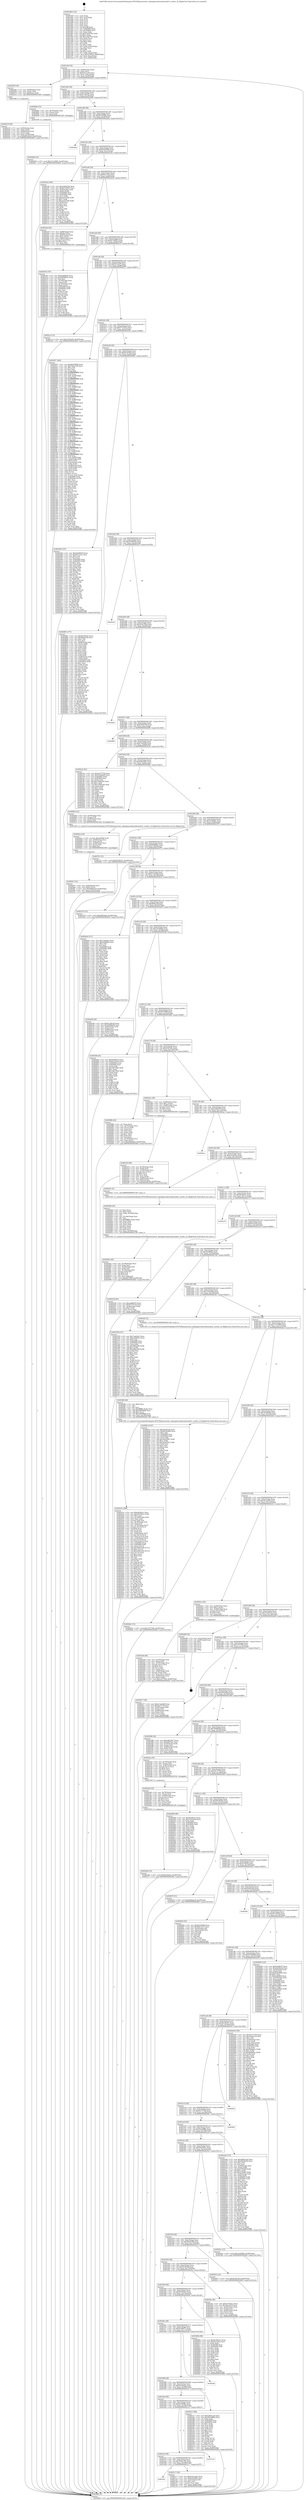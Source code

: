 digraph "0x4019d0" {
  label = "0x4019d0 (/mnt/c/Users/mathe/Desktop/tcc/POCII/binaries/extr_labenginecoderenderergl1tr_world.c_R_DlightGrid_Final-ollvm.out::main(0))"
  labelloc = "t"
  node[shape=record]

  Entry [label="",width=0.3,height=0.3,shape=circle,fillcolor=black,style=filled]
  "0x401a44" [label="{
     0x401a44 [32]\l
     | [instrs]\l
     &nbsp;&nbsp;0x401a44 \<+6\>: mov -0xa8(%rbp),%eax\l
     &nbsp;&nbsp;0x401a4a \<+2\>: mov %eax,%ecx\l
     &nbsp;&nbsp;0x401a4c \<+6\>: sub $0x814c1e02,%ecx\l
     &nbsp;&nbsp;0x401a52 \<+6\>: mov %eax,-0xbc(%rbp)\l
     &nbsp;&nbsp;0x401a58 \<+6\>: mov %ecx,-0xc0(%rbp)\l
     &nbsp;&nbsp;0x401a5e \<+6\>: je 0000000000402206 \<main+0x836\>\l
  }"]
  "0x402206" [label="{
     0x402206 [19]\l
     | [instrs]\l
     &nbsp;&nbsp;0x402206 \<+7\>: mov -0x98(%rbp),%rax\l
     &nbsp;&nbsp;0x40220d \<+3\>: mov (%rax),%rax\l
     &nbsp;&nbsp;0x402210 \<+4\>: mov 0x8(%rax),%rdi\l
     &nbsp;&nbsp;0x402214 \<+5\>: call 0000000000401060 \<atoi@plt\>\l
     | [calls]\l
     &nbsp;&nbsp;0x401060 \{1\} (unknown)\l
  }"]
  "0x401a64" [label="{
     0x401a64 [28]\l
     | [instrs]\l
     &nbsp;&nbsp;0x401a64 \<+5\>: jmp 0000000000401a69 \<main+0x99\>\l
     &nbsp;&nbsp;0x401a69 \<+6\>: mov -0xbc(%rbp),%eax\l
     &nbsp;&nbsp;0x401a6f \<+5\>: sub $0x81a58cd5,%eax\l
     &nbsp;&nbsp;0x401a74 \<+6\>: mov %eax,-0xc4(%rbp)\l
     &nbsp;&nbsp;0x401a7a \<+6\>: je 0000000000402b8e \<main+0x11be\>\l
  }"]
  Exit [label="",width=0.3,height=0.3,shape=circle,fillcolor=black,style=filled,peripheries=2]
  "0x402b8e" [label="{
     0x402b8e [15]\l
     | [instrs]\l
     &nbsp;&nbsp;0x402b8e \<+4\>: mov -0x78(%rbp),%rax\l
     &nbsp;&nbsp;0x402b92 \<+3\>: mov (%rax),%rax\l
     &nbsp;&nbsp;0x402b95 \<+3\>: mov %rax,%rdi\l
     &nbsp;&nbsp;0x402b98 \<+5\>: call 0000000000401030 \<free@plt\>\l
     | [calls]\l
     &nbsp;&nbsp;0x401030 \{1\} (unknown)\l
  }"]
  "0x401a80" [label="{
     0x401a80 [28]\l
     | [instrs]\l
     &nbsp;&nbsp;0x401a80 \<+5\>: jmp 0000000000401a85 \<main+0xb5\>\l
     &nbsp;&nbsp;0x401a85 \<+6\>: mov -0xbc(%rbp),%eax\l
     &nbsp;&nbsp;0x401a8b \<+5\>: sub $0x82239084,%eax\l
     &nbsp;&nbsp;0x401a90 \<+6\>: mov %eax,-0xc8(%rbp)\l
     &nbsp;&nbsp;0x401a96 \<+6\>: je 0000000000402dea \<main+0x141a\>\l
  }"]
  "0x402b9d" [label="{
     0x402b9d [15]\l
     | [instrs]\l
     &nbsp;&nbsp;0x402b9d \<+10\>: movl $0x17ec3909,-0xa8(%rbp)\l
     &nbsp;&nbsp;0x402ba7 \<+5\>: jmp 0000000000402fb4 \<main+0x15e4\>\l
  }"]
  "0x402dea" [label="{
     0x402dea\l
  }", style=dashed]
  "0x401a9c" [label="{
     0x401a9c [28]\l
     | [instrs]\l
     &nbsp;&nbsp;0x401a9c \<+5\>: jmp 0000000000401aa1 \<main+0xd1\>\l
     &nbsp;&nbsp;0x401aa1 \<+6\>: mov -0xbc(%rbp),%eax\l
     &nbsp;&nbsp;0x401aa7 \<+5\>: sub $0x82293069,%eax\l
     &nbsp;&nbsp;0x401aac \<+6\>: mov %eax,-0xcc(%rbp)\l
     &nbsp;&nbsp;0x401ab2 \<+6\>: je 0000000000402c62 \<main+0x1292\>\l
  }"]
  "0x402a6d" [label="{
     0x402a6d [15]\l
     | [instrs]\l
     &nbsp;&nbsp;0x402a6d \<+10\>: movl $0x6a55ab2a,-0xa8(%rbp)\l
     &nbsp;&nbsp;0x402a77 \<+5\>: jmp 0000000000402fb4 \<main+0x15e4\>\l
  }"]
  "0x402c62" [label="{
     0x402c62 [109]\l
     | [instrs]\l
     &nbsp;&nbsp;0x402c62 \<+5\>: mov $0xa56307e6,%eax\l
     &nbsp;&nbsp;0x402c67 \<+5\>: mov $0x8e704987,%ecx\l
     &nbsp;&nbsp;0x402c6c \<+7\>: mov -0xa0(%rbp),%rdx\l
     &nbsp;&nbsp;0x402c73 \<+6\>: movl $0x0,(%rdx)\l
     &nbsp;&nbsp;0x402c79 \<+7\>: mov 0x405060,%esi\l
     &nbsp;&nbsp;0x402c80 \<+7\>: mov 0x405064,%edi\l
     &nbsp;&nbsp;0x402c87 \<+3\>: mov %esi,%r8d\l
     &nbsp;&nbsp;0x402c8a \<+7\>: add $0xeae24186,%r8d\l
     &nbsp;&nbsp;0x402c91 \<+4\>: sub $0x1,%r8d\l
     &nbsp;&nbsp;0x402c95 \<+7\>: sub $0xeae24186,%r8d\l
     &nbsp;&nbsp;0x402c9c \<+4\>: imul %r8d,%esi\l
     &nbsp;&nbsp;0x402ca0 \<+3\>: and $0x1,%esi\l
     &nbsp;&nbsp;0x402ca3 \<+3\>: cmp $0x0,%esi\l
     &nbsp;&nbsp;0x402ca6 \<+4\>: sete %r9b\l
     &nbsp;&nbsp;0x402caa \<+3\>: cmp $0xa,%edi\l
     &nbsp;&nbsp;0x402cad \<+4\>: setl %r10b\l
     &nbsp;&nbsp;0x402cb1 \<+3\>: mov %r9b,%r11b\l
     &nbsp;&nbsp;0x402cb4 \<+3\>: and %r10b,%r11b\l
     &nbsp;&nbsp;0x402cb7 \<+3\>: xor %r10b,%r9b\l
     &nbsp;&nbsp;0x402cba \<+3\>: or %r9b,%r11b\l
     &nbsp;&nbsp;0x402cbd \<+4\>: test $0x1,%r11b\l
     &nbsp;&nbsp;0x402cc1 \<+3\>: cmovne %ecx,%eax\l
     &nbsp;&nbsp;0x402cc4 \<+6\>: mov %eax,-0xa8(%rbp)\l
     &nbsp;&nbsp;0x402cca \<+5\>: jmp 0000000000402fb4 \<main+0x15e4\>\l
  }"]
  "0x401ab8" [label="{
     0x401ab8 [28]\l
     | [instrs]\l
     &nbsp;&nbsp;0x401ab8 \<+5\>: jmp 0000000000401abd \<main+0xed\>\l
     &nbsp;&nbsp;0x401abd \<+6\>: mov -0xbc(%rbp),%eax\l
     &nbsp;&nbsp;0x401ac3 \<+5\>: sub $0x84c7cf1e,%eax\l
     &nbsp;&nbsp;0x401ac8 \<+6\>: mov %eax,-0xd0(%rbp)\l
     &nbsp;&nbsp;0x401ace \<+6\>: je 00000000004022e4 \<main+0x914\>\l
  }"]
  "0x402a4d" [label="{
     0x402a4d [32]\l
     | [instrs]\l
     &nbsp;&nbsp;0x402a4d \<+4\>: mov -0x78(%rbp),%rax\l
     &nbsp;&nbsp;0x402a51 \<+3\>: mov (%rax),%rax\l
     &nbsp;&nbsp;0x402a54 \<+4\>: mov -0x40(%rbp),%rcx\l
     &nbsp;&nbsp;0x402a58 \<+3\>: movslq (%rcx),%rcx\l
     &nbsp;&nbsp;0x402a5b \<+4\>: shl $0x4,%rcx\l
     &nbsp;&nbsp;0x402a5f \<+3\>: add %rcx,%rax\l
     &nbsp;&nbsp;0x402a62 \<+3\>: mov (%rax),%rax\l
     &nbsp;&nbsp;0x402a65 \<+3\>: mov %rax,%rdi\l
     &nbsp;&nbsp;0x402a68 \<+5\>: call 0000000000401030 \<free@plt\>\l
     | [calls]\l
     &nbsp;&nbsp;0x401030 \{1\} (unknown)\l
  }"]
  "0x4022e4" [label="{
     0x4022e4 [42]\l
     | [instrs]\l
     &nbsp;&nbsp;0x4022e4 \<+7\>: mov -0x88(%rbp),%rax\l
     &nbsp;&nbsp;0x4022eb \<+6\>: movl $0x64,(%rax)\l
     &nbsp;&nbsp;0x4022f1 \<+4\>: mov -0x80(%rbp),%rax\l
     &nbsp;&nbsp;0x4022f5 \<+6\>: movl $0x1,(%rax)\l
     &nbsp;&nbsp;0x4022fb \<+4\>: mov -0x80(%rbp),%rax\l
     &nbsp;&nbsp;0x4022ff \<+3\>: movslq (%rax),%rax\l
     &nbsp;&nbsp;0x402302 \<+4\>: shl $0x4,%rax\l
     &nbsp;&nbsp;0x402306 \<+3\>: mov %rax,%rdi\l
     &nbsp;&nbsp;0x402309 \<+5\>: call 0000000000401050 \<malloc@plt\>\l
     | [calls]\l
     &nbsp;&nbsp;0x401050 \{1\} (unknown)\l
  }"]
  "0x401ad4" [label="{
     0x401ad4 [28]\l
     | [instrs]\l
     &nbsp;&nbsp;0x401ad4 \<+5\>: jmp 0000000000401ad9 \<main+0x109\>\l
     &nbsp;&nbsp;0x401ad9 \<+6\>: mov -0xbc(%rbp),%eax\l
     &nbsp;&nbsp;0x401adf \<+5\>: sub $0x8e704987,%eax\l
     &nbsp;&nbsp;0x401ae4 \<+6\>: mov %eax,-0xd4(%rbp)\l
     &nbsp;&nbsp;0x401aea \<+6\>: je 0000000000402ccf \<main+0x12ff\>\l
  }"]
  "0x4029e7" [label="{
     0x4029e7 [31]\l
     | [instrs]\l
     &nbsp;&nbsp;0x4029e7 \<+4\>: mov -0x40(%rbp),%rcx\l
     &nbsp;&nbsp;0x4029eb \<+6\>: movl $0x0,(%rcx)\l
     &nbsp;&nbsp;0x4029f1 \<+10\>: movl $0xb88daa5f,-0xa8(%rbp)\l
     &nbsp;&nbsp;0x4029fb \<+6\>: mov %eax,-0x19c(%rbp)\l
     &nbsp;&nbsp;0x402a01 \<+5\>: jmp 0000000000402fb4 \<main+0x15e4\>\l
  }"]
  "0x402ccf" [label="{
     0x402ccf [15]\l
     | [instrs]\l
     &nbsp;&nbsp;0x402ccf \<+10\>: movl $0xa74efc60,-0xa8(%rbp)\l
     &nbsp;&nbsp;0x402cd9 \<+5\>: jmp 0000000000402fb4 \<main+0x15e4\>\l
  }"]
  "0x401af0" [label="{
     0x401af0 [28]\l
     | [instrs]\l
     &nbsp;&nbsp;0x401af0 \<+5\>: jmp 0000000000401af5 \<main+0x125\>\l
     &nbsp;&nbsp;0x401af5 \<+6\>: mov -0xbc(%rbp),%eax\l
     &nbsp;&nbsp;0x401afb \<+5\>: sub $0x96312cf7,%eax\l
     &nbsp;&nbsp;0x401b00 \<+6\>: mov %eax,-0xd8(%rbp)\l
     &nbsp;&nbsp;0x401b06 \<+6\>: je 0000000000402037 \<main+0x667\>\l
  }"]
  "0x4029ca" [label="{
     0x4029ca [29]\l
     | [instrs]\l
     &nbsp;&nbsp;0x4029ca \<+10\>: movabs $0x4030b6,%rdi\l
     &nbsp;&nbsp;0x4029d4 \<+4\>: mov -0x48(%rbp),%rcx\l
     &nbsp;&nbsp;0x4029d8 \<+2\>: mov %eax,(%rcx)\l
     &nbsp;&nbsp;0x4029da \<+4\>: mov -0x48(%rbp),%rcx\l
     &nbsp;&nbsp;0x4029de \<+2\>: mov (%rcx),%esi\l
     &nbsp;&nbsp;0x4029e0 \<+2\>: mov $0x0,%al\l
     &nbsp;&nbsp;0x4029e2 \<+5\>: call 0000000000401040 \<printf@plt\>\l
     | [calls]\l
     &nbsp;&nbsp;0x401040 \{1\} (unknown)\l
  }"]
  "0x402037" [label="{
     0x402037 [400]\l
     | [instrs]\l
     &nbsp;&nbsp;0x402037 \<+5\>: mov $0x82239084,%eax\l
     &nbsp;&nbsp;0x40203c \<+5\>: mov $0x765bc195,%ecx\l
     &nbsp;&nbsp;0x402041 \<+2\>: mov $0x1,%dl\l
     &nbsp;&nbsp;0x402043 \<+2\>: xor %esi,%esi\l
     &nbsp;&nbsp;0x402045 \<+3\>: mov %rsp,%rdi\l
     &nbsp;&nbsp;0x402048 \<+4\>: add $0xfffffffffffffff0,%rdi\l
     &nbsp;&nbsp;0x40204c \<+3\>: mov %rdi,%rsp\l
     &nbsp;&nbsp;0x40204f \<+7\>: mov %rdi,-0xa0(%rbp)\l
     &nbsp;&nbsp;0x402056 \<+3\>: mov %rsp,%rdi\l
     &nbsp;&nbsp;0x402059 \<+4\>: add $0xfffffffffffffff0,%rdi\l
     &nbsp;&nbsp;0x40205d \<+3\>: mov %rdi,%rsp\l
     &nbsp;&nbsp;0x402060 \<+3\>: mov %rsp,%r8\l
     &nbsp;&nbsp;0x402063 \<+4\>: add $0xfffffffffffffff0,%r8\l
     &nbsp;&nbsp;0x402067 \<+3\>: mov %r8,%rsp\l
     &nbsp;&nbsp;0x40206a \<+7\>: mov %r8,-0x98(%rbp)\l
     &nbsp;&nbsp;0x402071 \<+3\>: mov %rsp,%r8\l
     &nbsp;&nbsp;0x402074 \<+4\>: add $0xfffffffffffffff0,%r8\l
     &nbsp;&nbsp;0x402078 \<+3\>: mov %r8,%rsp\l
     &nbsp;&nbsp;0x40207b \<+7\>: mov %r8,-0x90(%rbp)\l
     &nbsp;&nbsp;0x402082 \<+3\>: mov %rsp,%r8\l
     &nbsp;&nbsp;0x402085 \<+4\>: add $0xfffffffffffffff0,%r8\l
     &nbsp;&nbsp;0x402089 \<+3\>: mov %r8,%rsp\l
     &nbsp;&nbsp;0x40208c \<+7\>: mov %r8,-0x88(%rbp)\l
     &nbsp;&nbsp;0x402093 \<+3\>: mov %rsp,%r8\l
     &nbsp;&nbsp;0x402096 \<+4\>: add $0xfffffffffffffff0,%r8\l
     &nbsp;&nbsp;0x40209a \<+3\>: mov %r8,%rsp\l
     &nbsp;&nbsp;0x40209d \<+4\>: mov %r8,-0x80(%rbp)\l
     &nbsp;&nbsp;0x4020a1 \<+3\>: mov %rsp,%r8\l
     &nbsp;&nbsp;0x4020a4 \<+4\>: add $0xfffffffffffffff0,%r8\l
     &nbsp;&nbsp;0x4020a8 \<+3\>: mov %r8,%rsp\l
     &nbsp;&nbsp;0x4020ab \<+4\>: mov %r8,-0x78(%rbp)\l
     &nbsp;&nbsp;0x4020af \<+3\>: mov %rsp,%r8\l
     &nbsp;&nbsp;0x4020b2 \<+4\>: add $0xfffffffffffffff0,%r8\l
     &nbsp;&nbsp;0x4020b6 \<+3\>: mov %r8,%rsp\l
     &nbsp;&nbsp;0x4020b9 \<+4\>: mov %r8,-0x70(%rbp)\l
     &nbsp;&nbsp;0x4020bd \<+3\>: mov %rsp,%r8\l
     &nbsp;&nbsp;0x4020c0 \<+4\>: add $0xfffffffffffffff0,%r8\l
     &nbsp;&nbsp;0x4020c4 \<+3\>: mov %r8,%rsp\l
     &nbsp;&nbsp;0x4020c7 \<+4\>: mov %r8,-0x68(%rbp)\l
     &nbsp;&nbsp;0x4020cb \<+3\>: mov %rsp,%r8\l
     &nbsp;&nbsp;0x4020ce \<+4\>: add $0xfffffffffffffff0,%r8\l
     &nbsp;&nbsp;0x4020d2 \<+3\>: mov %r8,%rsp\l
     &nbsp;&nbsp;0x4020d5 \<+4\>: mov %r8,-0x60(%rbp)\l
     &nbsp;&nbsp;0x4020d9 \<+3\>: mov %rsp,%r8\l
     &nbsp;&nbsp;0x4020dc \<+4\>: add $0xfffffffffffffff0,%r8\l
     &nbsp;&nbsp;0x4020e0 \<+3\>: mov %r8,%rsp\l
     &nbsp;&nbsp;0x4020e3 \<+4\>: mov %r8,-0x58(%rbp)\l
     &nbsp;&nbsp;0x4020e7 \<+3\>: mov %rsp,%r8\l
     &nbsp;&nbsp;0x4020ea \<+4\>: add $0xfffffffffffffff0,%r8\l
     &nbsp;&nbsp;0x4020ee \<+3\>: mov %r8,%rsp\l
     &nbsp;&nbsp;0x4020f1 \<+4\>: mov %r8,-0x50(%rbp)\l
     &nbsp;&nbsp;0x4020f5 \<+3\>: mov %rsp,%r8\l
     &nbsp;&nbsp;0x4020f8 \<+4\>: add $0xfffffffffffffff0,%r8\l
     &nbsp;&nbsp;0x4020fc \<+3\>: mov %r8,%rsp\l
     &nbsp;&nbsp;0x4020ff \<+4\>: mov %r8,-0x48(%rbp)\l
     &nbsp;&nbsp;0x402103 \<+3\>: mov %rsp,%r8\l
     &nbsp;&nbsp;0x402106 \<+4\>: add $0xfffffffffffffff0,%r8\l
     &nbsp;&nbsp;0x40210a \<+3\>: mov %r8,%rsp\l
     &nbsp;&nbsp;0x40210d \<+4\>: mov %r8,-0x40(%rbp)\l
     &nbsp;&nbsp;0x402111 \<+7\>: mov -0xa0(%rbp),%r8\l
     &nbsp;&nbsp;0x402118 \<+7\>: movl $0x0,(%r8)\l
     &nbsp;&nbsp;0x40211f \<+7\>: mov -0xac(%rbp),%r9d\l
     &nbsp;&nbsp;0x402126 \<+3\>: mov %r9d,(%rdi)\l
     &nbsp;&nbsp;0x402129 \<+7\>: mov -0x98(%rbp),%r8\l
     &nbsp;&nbsp;0x402130 \<+7\>: mov -0xb8(%rbp),%r10\l
     &nbsp;&nbsp;0x402137 \<+3\>: mov %r10,(%r8)\l
     &nbsp;&nbsp;0x40213a \<+3\>: cmpl $0x2,(%rdi)\l
     &nbsp;&nbsp;0x40213d \<+4\>: setne %r11b\l
     &nbsp;&nbsp;0x402141 \<+4\>: and $0x1,%r11b\l
     &nbsp;&nbsp;0x402145 \<+4\>: mov %r11b,-0x31(%rbp)\l
     &nbsp;&nbsp;0x402149 \<+7\>: mov 0x405060,%ebx\l
     &nbsp;&nbsp;0x402150 \<+8\>: mov 0x405064,%r14d\l
     &nbsp;&nbsp;0x402158 \<+3\>: sub $0x1,%esi\l
     &nbsp;&nbsp;0x40215b \<+3\>: mov %ebx,%r15d\l
     &nbsp;&nbsp;0x40215e \<+3\>: add %esi,%r15d\l
     &nbsp;&nbsp;0x402161 \<+4\>: imul %r15d,%ebx\l
     &nbsp;&nbsp;0x402165 \<+3\>: and $0x1,%ebx\l
     &nbsp;&nbsp;0x402168 \<+3\>: cmp $0x0,%ebx\l
     &nbsp;&nbsp;0x40216b \<+4\>: sete %r11b\l
     &nbsp;&nbsp;0x40216f \<+4\>: cmp $0xa,%r14d\l
     &nbsp;&nbsp;0x402173 \<+4\>: setl %r12b\l
     &nbsp;&nbsp;0x402177 \<+3\>: mov %r11b,%r13b\l
     &nbsp;&nbsp;0x40217a \<+4\>: xor $0xff,%r13b\l
     &nbsp;&nbsp;0x40217e \<+3\>: mov %r12b,%sil\l
     &nbsp;&nbsp;0x402181 \<+4\>: xor $0xff,%sil\l
     &nbsp;&nbsp;0x402185 \<+3\>: xor $0x1,%dl\l
     &nbsp;&nbsp;0x402188 \<+3\>: mov %r13b,%dil\l
     &nbsp;&nbsp;0x40218b \<+4\>: and $0xff,%dil\l
     &nbsp;&nbsp;0x40218f \<+3\>: and %dl,%r11b\l
     &nbsp;&nbsp;0x402192 \<+3\>: mov %sil,%r8b\l
     &nbsp;&nbsp;0x402195 \<+4\>: and $0xff,%r8b\l
     &nbsp;&nbsp;0x402199 \<+3\>: and %dl,%r12b\l
     &nbsp;&nbsp;0x40219c \<+3\>: or %r11b,%dil\l
     &nbsp;&nbsp;0x40219f \<+3\>: or %r12b,%r8b\l
     &nbsp;&nbsp;0x4021a2 \<+3\>: xor %r8b,%dil\l
     &nbsp;&nbsp;0x4021a5 \<+3\>: or %sil,%r13b\l
     &nbsp;&nbsp;0x4021a8 \<+4\>: xor $0xff,%r13b\l
     &nbsp;&nbsp;0x4021ac \<+3\>: or $0x1,%dl\l
     &nbsp;&nbsp;0x4021af \<+3\>: and %dl,%r13b\l
     &nbsp;&nbsp;0x4021b2 \<+3\>: or %r13b,%dil\l
     &nbsp;&nbsp;0x4021b5 \<+4\>: test $0x1,%dil\l
     &nbsp;&nbsp;0x4021b9 \<+3\>: cmovne %ecx,%eax\l
     &nbsp;&nbsp;0x4021bc \<+6\>: mov %eax,-0xa8(%rbp)\l
     &nbsp;&nbsp;0x4021c2 \<+5\>: jmp 0000000000402fb4 \<main+0x15e4\>\l
  }"]
  "0x401b0c" [label="{
     0x401b0c [28]\l
     | [instrs]\l
     &nbsp;&nbsp;0x401b0c \<+5\>: jmp 0000000000401b11 \<main+0x141\>\l
     &nbsp;&nbsp;0x401b11 \<+6\>: mov -0xbc(%rbp),%eax\l
     &nbsp;&nbsp;0x401b17 \<+5\>: sub $0x97753724,%eax\l
     &nbsp;&nbsp;0x401b1c \<+6\>: mov %eax,-0xdc(%rbp)\l
     &nbsp;&nbsp;0x401b22 \<+6\>: je 000000000040225b \<main+0x88b\>\l
  }"]
  "0x40295a" [label="{
     0x40295a [49]\l
     | [instrs]\l
     &nbsp;&nbsp;0x40295a \<+6\>: mov -0x198(%rbp),%ecx\l
     &nbsp;&nbsp;0x402960 \<+3\>: imul %eax,%ecx\l
     &nbsp;&nbsp;0x402963 \<+4\>: mov -0x78(%rbp),%r8\l
     &nbsp;&nbsp;0x402967 \<+3\>: mov (%r8),%r8\l
     &nbsp;&nbsp;0x40296a \<+4\>: mov -0x70(%rbp),%r9\l
     &nbsp;&nbsp;0x40296e \<+3\>: movslq (%r9),%r9\l
     &nbsp;&nbsp;0x402971 \<+4\>: shl $0x4,%r9\l
     &nbsp;&nbsp;0x402975 \<+3\>: add %r9,%r8\l
     &nbsp;&nbsp;0x402978 \<+4\>: mov %ecx,0x8(%r8)\l
     &nbsp;&nbsp;0x40297c \<+10\>: movl $0xd4579f0f,-0xa8(%rbp)\l
     &nbsp;&nbsp;0x402986 \<+5\>: jmp 0000000000402fb4 \<main+0x15e4\>\l
  }"]
  "0x40225b" [label="{
     0x40225b [137]\l
     | [instrs]\l
     &nbsp;&nbsp;0x40225b \<+5\>: mov $0x9cb66630,%eax\l
     &nbsp;&nbsp;0x402260 \<+5\>: mov $0x84c7cf1e,%ecx\l
     &nbsp;&nbsp;0x402265 \<+2\>: mov $0x1,%dl\l
     &nbsp;&nbsp;0x402267 \<+2\>: xor %esi,%esi\l
     &nbsp;&nbsp;0x402269 \<+7\>: mov 0x405060,%edi\l
     &nbsp;&nbsp;0x402270 \<+8\>: mov 0x405064,%r8d\l
     &nbsp;&nbsp;0x402278 \<+3\>: sub $0x1,%esi\l
     &nbsp;&nbsp;0x40227b \<+3\>: mov %edi,%r9d\l
     &nbsp;&nbsp;0x40227e \<+3\>: add %esi,%r9d\l
     &nbsp;&nbsp;0x402281 \<+4\>: imul %r9d,%edi\l
     &nbsp;&nbsp;0x402285 \<+3\>: and $0x1,%edi\l
     &nbsp;&nbsp;0x402288 \<+3\>: cmp $0x0,%edi\l
     &nbsp;&nbsp;0x40228b \<+4\>: sete %r10b\l
     &nbsp;&nbsp;0x40228f \<+4\>: cmp $0xa,%r8d\l
     &nbsp;&nbsp;0x402293 \<+4\>: setl %r11b\l
     &nbsp;&nbsp;0x402297 \<+3\>: mov %r10b,%bl\l
     &nbsp;&nbsp;0x40229a \<+3\>: xor $0xff,%bl\l
     &nbsp;&nbsp;0x40229d \<+3\>: mov %r11b,%r14b\l
     &nbsp;&nbsp;0x4022a0 \<+4\>: xor $0xff,%r14b\l
     &nbsp;&nbsp;0x4022a4 \<+3\>: xor $0x1,%dl\l
     &nbsp;&nbsp;0x4022a7 \<+3\>: mov %bl,%r15b\l
     &nbsp;&nbsp;0x4022aa \<+4\>: and $0xff,%r15b\l
     &nbsp;&nbsp;0x4022ae \<+3\>: and %dl,%r10b\l
     &nbsp;&nbsp;0x4022b1 \<+3\>: mov %r14b,%r12b\l
     &nbsp;&nbsp;0x4022b4 \<+4\>: and $0xff,%r12b\l
     &nbsp;&nbsp;0x4022b8 \<+3\>: and %dl,%r11b\l
     &nbsp;&nbsp;0x4022bb \<+3\>: or %r10b,%r15b\l
     &nbsp;&nbsp;0x4022be \<+3\>: or %r11b,%r12b\l
     &nbsp;&nbsp;0x4022c1 \<+3\>: xor %r12b,%r15b\l
     &nbsp;&nbsp;0x4022c4 \<+3\>: or %r14b,%bl\l
     &nbsp;&nbsp;0x4022c7 \<+3\>: xor $0xff,%bl\l
     &nbsp;&nbsp;0x4022ca \<+3\>: or $0x1,%dl\l
     &nbsp;&nbsp;0x4022cd \<+2\>: and %dl,%bl\l
     &nbsp;&nbsp;0x4022cf \<+3\>: or %bl,%r15b\l
     &nbsp;&nbsp;0x4022d2 \<+4\>: test $0x1,%r15b\l
     &nbsp;&nbsp;0x4022d6 \<+3\>: cmovne %ecx,%eax\l
     &nbsp;&nbsp;0x4022d9 \<+6\>: mov %eax,-0xa8(%rbp)\l
     &nbsp;&nbsp;0x4022df \<+5\>: jmp 0000000000402fb4 \<main+0x15e4\>\l
  }"]
  "0x401b28" [label="{
     0x401b28 [28]\l
     | [instrs]\l
     &nbsp;&nbsp;0x401b28 \<+5\>: jmp 0000000000401b2d \<main+0x15d\>\l
     &nbsp;&nbsp;0x401b2d \<+6\>: mov -0xbc(%rbp),%eax\l
     &nbsp;&nbsp;0x401b33 \<+5\>: sub $0x9a1fc56a,%eax\l
     &nbsp;&nbsp;0x401b38 \<+6\>: mov %eax,-0xe0(%rbp)\l
     &nbsp;&nbsp;0x401b3e \<+6\>: je 0000000000402861 \<main+0xe91\>\l
  }"]
  "0x402926" [label="{
     0x402926 [52]\l
     | [instrs]\l
     &nbsp;&nbsp;0x402926 \<+2\>: xor %ecx,%ecx\l
     &nbsp;&nbsp;0x402928 \<+5\>: mov $0x2,%edx\l
     &nbsp;&nbsp;0x40292d \<+6\>: mov %edx,-0x194(%rbp)\l
     &nbsp;&nbsp;0x402933 \<+1\>: cltd\l
     &nbsp;&nbsp;0x402934 \<+6\>: mov -0x194(%rbp),%esi\l
     &nbsp;&nbsp;0x40293a \<+2\>: idiv %esi\l
     &nbsp;&nbsp;0x40293c \<+6\>: imul $0xfffffffe,%edx,%edx\l
     &nbsp;&nbsp;0x402942 \<+2\>: mov %ecx,%edi\l
     &nbsp;&nbsp;0x402944 \<+2\>: sub %edx,%edi\l
     &nbsp;&nbsp;0x402946 \<+2\>: mov %ecx,%edx\l
     &nbsp;&nbsp;0x402948 \<+3\>: sub $0x1,%edx\l
     &nbsp;&nbsp;0x40294b \<+2\>: add %edx,%edi\l
     &nbsp;&nbsp;0x40294d \<+2\>: sub %edi,%ecx\l
     &nbsp;&nbsp;0x40294f \<+6\>: mov %ecx,-0x198(%rbp)\l
     &nbsp;&nbsp;0x402955 \<+5\>: call 0000000000401160 \<next_i\>\l
     | [calls]\l
     &nbsp;&nbsp;0x401160 \{1\} (/mnt/c/Users/mathe/Desktop/tcc/POCII/binaries/extr_labenginecoderenderergl1tr_world.c_R_DlightGrid_Final-ollvm.out::next_i)\l
  }"]
  "0x402861" [label="{
     0x402861 [177]\l
     | [instrs]\l
     &nbsp;&nbsp;0x402861 \<+5\>: mov $0x4b19b101,%eax\l
     &nbsp;&nbsp;0x402866 \<+5\>: mov $0x5b6a47f0,%ecx\l
     &nbsp;&nbsp;0x40286b \<+2\>: mov $0x1,%dl\l
     &nbsp;&nbsp;0x40286d \<+2\>: xor %esi,%esi\l
     &nbsp;&nbsp;0x40286f \<+4\>: mov -0x60(%rbp),%rdi\l
     &nbsp;&nbsp;0x402873 \<+3\>: mov (%rdi),%r8d\l
     &nbsp;&nbsp;0x402876 \<+3\>: mov %esi,%r9d\l
     &nbsp;&nbsp;0x402879 \<+3\>: sub %r8d,%r9d\l
     &nbsp;&nbsp;0x40287c \<+3\>: mov %esi,%r8d\l
     &nbsp;&nbsp;0x40287f \<+4\>: sub $0x1,%r8d\l
     &nbsp;&nbsp;0x402883 \<+3\>: add %r8d,%r9d\l
     &nbsp;&nbsp;0x402886 \<+3\>: mov %esi,%r8d\l
     &nbsp;&nbsp;0x402889 \<+3\>: sub %r9d,%r8d\l
     &nbsp;&nbsp;0x40288c \<+4\>: mov -0x60(%rbp),%rdi\l
     &nbsp;&nbsp;0x402890 \<+3\>: mov %r8d,(%rdi)\l
     &nbsp;&nbsp;0x402893 \<+8\>: mov 0x405060,%r8d\l
     &nbsp;&nbsp;0x40289b \<+8\>: mov 0x405064,%r9d\l
     &nbsp;&nbsp;0x4028a3 \<+3\>: sub $0x1,%esi\l
     &nbsp;&nbsp;0x4028a6 \<+3\>: mov %r8d,%r10d\l
     &nbsp;&nbsp;0x4028a9 \<+3\>: add %esi,%r10d\l
     &nbsp;&nbsp;0x4028ac \<+4\>: imul %r10d,%r8d\l
     &nbsp;&nbsp;0x4028b0 \<+4\>: and $0x1,%r8d\l
     &nbsp;&nbsp;0x4028b4 \<+4\>: cmp $0x0,%r8d\l
     &nbsp;&nbsp;0x4028b8 \<+4\>: sete %r11b\l
     &nbsp;&nbsp;0x4028bc \<+4\>: cmp $0xa,%r9d\l
     &nbsp;&nbsp;0x4028c0 \<+3\>: setl %bl\l
     &nbsp;&nbsp;0x4028c3 \<+3\>: mov %r11b,%r14b\l
     &nbsp;&nbsp;0x4028c6 \<+4\>: xor $0xff,%r14b\l
     &nbsp;&nbsp;0x4028ca \<+3\>: mov %bl,%r15b\l
     &nbsp;&nbsp;0x4028cd \<+4\>: xor $0xff,%r15b\l
     &nbsp;&nbsp;0x4028d1 \<+3\>: xor $0x1,%dl\l
     &nbsp;&nbsp;0x4028d4 \<+3\>: mov %r14b,%r12b\l
     &nbsp;&nbsp;0x4028d7 \<+4\>: and $0xff,%r12b\l
     &nbsp;&nbsp;0x4028db \<+3\>: and %dl,%r11b\l
     &nbsp;&nbsp;0x4028de \<+3\>: mov %r15b,%r13b\l
     &nbsp;&nbsp;0x4028e1 \<+4\>: and $0xff,%r13b\l
     &nbsp;&nbsp;0x4028e5 \<+2\>: and %dl,%bl\l
     &nbsp;&nbsp;0x4028e7 \<+3\>: or %r11b,%r12b\l
     &nbsp;&nbsp;0x4028ea \<+3\>: or %bl,%r13b\l
     &nbsp;&nbsp;0x4028ed \<+3\>: xor %r13b,%r12b\l
     &nbsp;&nbsp;0x4028f0 \<+3\>: or %r15b,%r14b\l
     &nbsp;&nbsp;0x4028f3 \<+4\>: xor $0xff,%r14b\l
     &nbsp;&nbsp;0x4028f7 \<+3\>: or $0x1,%dl\l
     &nbsp;&nbsp;0x4028fa \<+3\>: and %dl,%r14b\l
     &nbsp;&nbsp;0x4028fd \<+3\>: or %r14b,%r12b\l
     &nbsp;&nbsp;0x402900 \<+4\>: test $0x1,%r12b\l
     &nbsp;&nbsp;0x402904 \<+3\>: cmovne %ecx,%eax\l
     &nbsp;&nbsp;0x402907 \<+6\>: mov %eax,-0xa8(%rbp)\l
     &nbsp;&nbsp;0x40290d \<+5\>: jmp 0000000000402fb4 \<main+0x15e4\>\l
  }"]
  "0x401b44" [label="{
     0x401b44 [28]\l
     | [instrs]\l
     &nbsp;&nbsp;0x401b44 \<+5\>: jmp 0000000000401b49 \<main+0x179\>\l
     &nbsp;&nbsp;0x401b49 \<+6\>: mov -0xbc(%rbp),%eax\l
     &nbsp;&nbsp;0x401b4f \<+5\>: sub $0x9cb66630,%eax\l
     &nbsp;&nbsp;0x401b54 \<+6\>: mov %eax,-0xe4(%rbp)\l
     &nbsp;&nbsp;0x401b5a \<+6\>: je 0000000000402e2f \<main+0x145f\>\l
  }"]
  "0x40251e" [label="{
     0x40251e [206]\l
     | [instrs]\l
     &nbsp;&nbsp;0x40251e \<+5\>: mov $0xf4e28e1e,%ecx\l
     &nbsp;&nbsp;0x402523 \<+5\>: mov $0x59c0361a,%edx\l
     &nbsp;&nbsp;0x402528 \<+3\>: mov $0x1,%sil\l
     &nbsp;&nbsp;0x40252b \<+6\>: mov -0x190(%rbp),%edi\l
     &nbsp;&nbsp;0x402531 \<+3\>: imul %eax,%edi\l
     &nbsp;&nbsp;0x402534 \<+3\>: movslq %edi,%r8\l
     &nbsp;&nbsp;0x402537 \<+4\>: mov -0x78(%rbp),%r9\l
     &nbsp;&nbsp;0x40253b \<+3\>: mov (%r9),%r9\l
     &nbsp;&nbsp;0x40253e \<+4\>: mov -0x70(%rbp),%r10\l
     &nbsp;&nbsp;0x402542 \<+3\>: movslq (%r10),%r10\l
     &nbsp;&nbsp;0x402545 \<+4\>: shl $0x4,%r10\l
     &nbsp;&nbsp;0x402549 \<+3\>: add %r10,%r9\l
     &nbsp;&nbsp;0x40254c \<+3\>: mov (%r9),%r9\l
     &nbsp;&nbsp;0x40254f \<+4\>: mov -0x60(%rbp),%r10\l
     &nbsp;&nbsp;0x402553 \<+3\>: movslq (%r10),%r10\l
     &nbsp;&nbsp;0x402556 \<+4\>: mov (%r9,%r10,8),%r9\l
     &nbsp;&nbsp;0x40255a \<+4\>: mov -0x50(%rbp),%r10\l
     &nbsp;&nbsp;0x40255e \<+3\>: movslq (%r10),%r10\l
     &nbsp;&nbsp;0x402561 \<+4\>: mov %r8,(%r9,%r10,8)\l
     &nbsp;&nbsp;0x402565 \<+7\>: mov 0x405060,%eax\l
     &nbsp;&nbsp;0x40256c \<+7\>: mov 0x405064,%edi\l
     &nbsp;&nbsp;0x402573 \<+3\>: mov %eax,%r11d\l
     &nbsp;&nbsp;0x402576 \<+7\>: add $0x3e641bd4,%r11d\l
     &nbsp;&nbsp;0x40257d \<+4\>: sub $0x1,%r11d\l
     &nbsp;&nbsp;0x402581 \<+7\>: sub $0x3e641bd4,%r11d\l
     &nbsp;&nbsp;0x402588 \<+4\>: imul %r11d,%eax\l
     &nbsp;&nbsp;0x40258c \<+3\>: and $0x1,%eax\l
     &nbsp;&nbsp;0x40258f \<+3\>: cmp $0x0,%eax\l
     &nbsp;&nbsp;0x402592 \<+3\>: sete %bl\l
     &nbsp;&nbsp;0x402595 \<+3\>: cmp $0xa,%edi\l
     &nbsp;&nbsp;0x402598 \<+4\>: setl %r14b\l
     &nbsp;&nbsp;0x40259c \<+3\>: mov %bl,%r15b\l
     &nbsp;&nbsp;0x40259f \<+4\>: xor $0xff,%r15b\l
     &nbsp;&nbsp;0x4025a3 \<+3\>: mov %r14b,%r12b\l
     &nbsp;&nbsp;0x4025a6 \<+4\>: xor $0xff,%r12b\l
     &nbsp;&nbsp;0x4025aa \<+4\>: xor $0x0,%sil\l
     &nbsp;&nbsp;0x4025ae \<+3\>: mov %r15b,%r13b\l
     &nbsp;&nbsp;0x4025b1 \<+4\>: and $0x0,%r13b\l
     &nbsp;&nbsp;0x4025b5 \<+3\>: and %sil,%bl\l
     &nbsp;&nbsp;0x4025b8 \<+3\>: mov %r12b,%al\l
     &nbsp;&nbsp;0x4025bb \<+2\>: and $0x0,%al\l
     &nbsp;&nbsp;0x4025bd \<+3\>: and %sil,%r14b\l
     &nbsp;&nbsp;0x4025c0 \<+3\>: or %bl,%r13b\l
     &nbsp;&nbsp;0x4025c3 \<+3\>: or %r14b,%al\l
     &nbsp;&nbsp;0x4025c6 \<+3\>: xor %al,%r13b\l
     &nbsp;&nbsp;0x4025c9 \<+3\>: or %r12b,%r15b\l
     &nbsp;&nbsp;0x4025cc \<+4\>: xor $0xff,%r15b\l
     &nbsp;&nbsp;0x4025d0 \<+4\>: or $0x0,%sil\l
     &nbsp;&nbsp;0x4025d4 \<+3\>: and %sil,%r15b\l
     &nbsp;&nbsp;0x4025d7 \<+3\>: or %r15b,%r13b\l
     &nbsp;&nbsp;0x4025da \<+4\>: test $0x1,%r13b\l
     &nbsp;&nbsp;0x4025de \<+3\>: cmovne %edx,%ecx\l
     &nbsp;&nbsp;0x4025e1 \<+6\>: mov %ecx,-0xa8(%rbp)\l
     &nbsp;&nbsp;0x4025e7 \<+5\>: jmp 0000000000402fb4 \<main+0x15e4\>\l
  }"]
  "0x402e2f" [label="{
     0x402e2f\l
  }", style=dashed]
  "0x401b60" [label="{
     0x401b60 [28]\l
     | [instrs]\l
     &nbsp;&nbsp;0x401b60 \<+5\>: jmp 0000000000401b65 \<main+0x195\>\l
     &nbsp;&nbsp;0x401b65 \<+6\>: mov -0xbc(%rbp),%eax\l
     &nbsp;&nbsp;0x401b6b \<+5\>: sub $0x9d3a780e,%eax\l
     &nbsp;&nbsp;0x401b70 \<+6\>: mov %eax,-0xe8(%rbp)\l
     &nbsp;&nbsp;0x401b76 \<+6\>: je 0000000000402bbb \<main+0x11eb\>\l
  }"]
  "0x4024f6" [label="{
     0x4024f6 [40]\l
     | [instrs]\l
     &nbsp;&nbsp;0x4024f6 \<+5\>: mov $0x2,%ecx\l
     &nbsp;&nbsp;0x4024fb \<+1\>: cltd\l
     &nbsp;&nbsp;0x4024fc \<+2\>: idiv %ecx\l
     &nbsp;&nbsp;0x4024fe \<+6\>: imul $0xfffffffe,%edx,%ecx\l
     &nbsp;&nbsp;0x402504 \<+6\>: add $0xa965086b,%ecx\l
     &nbsp;&nbsp;0x40250a \<+3\>: add $0x1,%ecx\l
     &nbsp;&nbsp;0x40250d \<+6\>: sub $0xa965086b,%ecx\l
     &nbsp;&nbsp;0x402513 \<+6\>: mov %ecx,-0x190(%rbp)\l
     &nbsp;&nbsp;0x402519 \<+5\>: call 0000000000401160 \<next_i\>\l
     | [calls]\l
     &nbsp;&nbsp;0x401160 \{1\} (/mnt/c/Users/mathe/Desktop/tcc/POCII/binaries/extr_labenginecoderenderergl1tr_world.c_R_DlightGrid_Final-ollvm.out::next_i)\l
  }"]
  "0x402bbb" [label="{
     0x402bbb\l
  }", style=dashed]
  "0x401b7c" [label="{
     0x401b7c [28]\l
     | [instrs]\l
     &nbsp;&nbsp;0x401b7c \<+5\>: jmp 0000000000401b81 \<main+0x1b1\>\l
     &nbsp;&nbsp;0x401b81 \<+6\>: mov -0xbc(%rbp),%eax\l
     &nbsp;&nbsp;0x401b87 \<+5\>: sub $0xa56307e6,%eax\l
     &nbsp;&nbsp;0x401b8c \<+6\>: mov %eax,-0xec(%rbp)\l
     &nbsp;&nbsp;0x401b92 \<+6\>: je 0000000000402f80 \<main+0x15b0\>\l
  }"]
  "0x40243b" [label="{
     0x40243b [60]\l
     | [instrs]\l
     &nbsp;&nbsp;0x40243b \<+4\>: mov -0x78(%rbp),%rdi\l
     &nbsp;&nbsp;0x40243f \<+3\>: mov (%rdi),%rdi\l
     &nbsp;&nbsp;0x402442 \<+4\>: mov -0x70(%rbp),%rcx\l
     &nbsp;&nbsp;0x402446 \<+3\>: movslq (%rcx),%rcx\l
     &nbsp;&nbsp;0x402449 \<+4\>: shl $0x4,%rcx\l
     &nbsp;&nbsp;0x40244d \<+3\>: add %rcx,%rdi\l
     &nbsp;&nbsp;0x402450 \<+3\>: mov (%rdi),%rcx\l
     &nbsp;&nbsp;0x402453 \<+4\>: mov -0x60(%rbp),%rdi\l
     &nbsp;&nbsp;0x402457 \<+3\>: movslq (%rdi),%rdi\l
     &nbsp;&nbsp;0x40245a \<+4\>: mov %rax,(%rcx,%rdi,8)\l
     &nbsp;&nbsp;0x40245e \<+4\>: mov -0x50(%rbp),%rax\l
     &nbsp;&nbsp;0x402462 \<+6\>: movl $0x0,(%rax)\l
     &nbsp;&nbsp;0x402468 \<+10\>: movl $0x1cf77504,-0xa8(%rbp)\l
     &nbsp;&nbsp;0x402472 \<+5\>: jmp 0000000000402fb4 \<main+0x15e4\>\l
  }"]
  "0x402f80" [label="{
     0x402f80\l
  }", style=dashed]
  "0x401b98" [label="{
     0x401b98 [28]\l
     | [instrs]\l
     &nbsp;&nbsp;0x401b98 \<+5\>: jmp 0000000000401b9d \<main+0x1cd\>\l
     &nbsp;&nbsp;0x401b9d \<+6\>: mov -0xbc(%rbp),%eax\l
     &nbsp;&nbsp;0x401ba3 \<+5\>: sub $0xa74efc60,%eax\l
     &nbsp;&nbsp;0x401ba8 \<+6\>: mov %eax,-0xf0(%rbp)\l
     &nbsp;&nbsp;0x401bae \<+6\>: je 0000000000402cde \<main+0x130e\>\l
  }"]
  "0x4023c9" [label="{
     0x4023c9 [49]\l
     | [instrs]\l
     &nbsp;&nbsp;0x4023c9 \<+4\>: mov -0x78(%rbp),%rdi\l
     &nbsp;&nbsp;0x4023cd \<+3\>: mov (%rdi),%rdi\l
     &nbsp;&nbsp;0x4023d0 \<+4\>: mov -0x70(%rbp),%rcx\l
     &nbsp;&nbsp;0x4023d4 \<+3\>: movslq (%rcx),%rcx\l
     &nbsp;&nbsp;0x4023d7 \<+4\>: shl $0x4,%rcx\l
     &nbsp;&nbsp;0x4023db \<+3\>: add %rcx,%rdi\l
     &nbsp;&nbsp;0x4023de \<+3\>: mov %rax,(%rdi)\l
     &nbsp;&nbsp;0x4023e1 \<+4\>: mov -0x60(%rbp),%rax\l
     &nbsp;&nbsp;0x4023e5 \<+6\>: movl $0x0,(%rax)\l
     &nbsp;&nbsp;0x4023eb \<+10\>: movl $0x5f14b7fd,-0xa8(%rbp)\l
     &nbsp;&nbsp;0x4023f5 \<+5\>: jmp 0000000000402fb4 \<main+0x15e4\>\l
  }"]
  "0x402cde" [label="{
     0x402cde [91]\l
     | [instrs]\l
     &nbsp;&nbsp;0x402cde \<+5\>: mov $0x4e2777b9,%eax\l
     &nbsp;&nbsp;0x402ce3 \<+5\>: mov $0x47d440d9,%ecx\l
     &nbsp;&nbsp;0x402ce8 \<+7\>: mov 0x405060,%edx\l
     &nbsp;&nbsp;0x402cef \<+7\>: mov 0x405064,%esi\l
     &nbsp;&nbsp;0x402cf6 \<+2\>: mov %edx,%edi\l
     &nbsp;&nbsp;0x402cf8 \<+6\>: add $0x136dae05,%edi\l
     &nbsp;&nbsp;0x402cfe \<+3\>: sub $0x1,%edi\l
     &nbsp;&nbsp;0x402d01 \<+6\>: sub $0x136dae05,%edi\l
     &nbsp;&nbsp;0x402d07 \<+3\>: imul %edi,%edx\l
     &nbsp;&nbsp;0x402d0a \<+3\>: and $0x1,%edx\l
     &nbsp;&nbsp;0x402d0d \<+3\>: cmp $0x0,%edx\l
     &nbsp;&nbsp;0x402d10 \<+4\>: sete %r8b\l
     &nbsp;&nbsp;0x402d14 \<+3\>: cmp $0xa,%esi\l
     &nbsp;&nbsp;0x402d17 \<+4\>: setl %r9b\l
     &nbsp;&nbsp;0x402d1b \<+3\>: mov %r8b,%r10b\l
     &nbsp;&nbsp;0x402d1e \<+3\>: and %r9b,%r10b\l
     &nbsp;&nbsp;0x402d21 \<+3\>: xor %r9b,%r8b\l
     &nbsp;&nbsp;0x402d24 \<+3\>: or %r8b,%r10b\l
     &nbsp;&nbsp;0x402d27 \<+4\>: test $0x1,%r10b\l
     &nbsp;&nbsp;0x402d2b \<+3\>: cmovne %ecx,%eax\l
     &nbsp;&nbsp;0x402d2e \<+6\>: mov %eax,-0xa8(%rbp)\l
     &nbsp;&nbsp;0x402d34 \<+5\>: jmp 0000000000402fb4 \<main+0x15e4\>\l
  }"]
  "0x401bb4" [label="{
     0x401bb4 [28]\l
     | [instrs]\l
     &nbsp;&nbsp;0x401bb4 \<+5\>: jmp 0000000000401bb9 \<main+0x1e9\>\l
     &nbsp;&nbsp;0x401bb9 \<+6\>: mov -0xbc(%rbp),%eax\l
     &nbsp;&nbsp;0x401bbf \<+5\>: sub $0xad81b5b7,%eax\l
     &nbsp;&nbsp;0x401bc4 \<+6\>: mov %eax,-0xf4(%rbp)\l
     &nbsp;&nbsp;0x401bca \<+6\>: je 00000000004029b5 \<main+0xfe5\>\l
  }"]
  "0x40230e" [label="{
     0x40230e [107]\l
     | [instrs]\l
     &nbsp;&nbsp;0x40230e \<+5\>: mov $0x9cb66630,%ecx\l
     &nbsp;&nbsp;0x402313 \<+5\>: mov $0xb0098b2e,%edx\l
     &nbsp;&nbsp;0x402318 \<+2\>: xor %esi,%esi\l
     &nbsp;&nbsp;0x40231a \<+4\>: mov -0x78(%rbp),%rdi\l
     &nbsp;&nbsp;0x40231e \<+3\>: mov %rax,(%rdi)\l
     &nbsp;&nbsp;0x402321 \<+4\>: mov -0x70(%rbp),%rax\l
     &nbsp;&nbsp;0x402325 \<+6\>: movl $0x0,(%rax)\l
     &nbsp;&nbsp;0x40232b \<+8\>: mov 0x405060,%r8d\l
     &nbsp;&nbsp;0x402333 \<+8\>: mov 0x405064,%r9d\l
     &nbsp;&nbsp;0x40233b \<+3\>: sub $0x1,%esi\l
     &nbsp;&nbsp;0x40233e \<+3\>: mov %r8d,%r10d\l
     &nbsp;&nbsp;0x402341 \<+3\>: add %esi,%r10d\l
     &nbsp;&nbsp;0x402344 \<+4\>: imul %r10d,%r8d\l
     &nbsp;&nbsp;0x402348 \<+4\>: and $0x1,%r8d\l
     &nbsp;&nbsp;0x40234c \<+4\>: cmp $0x0,%r8d\l
     &nbsp;&nbsp;0x402350 \<+4\>: sete %r11b\l
     &nbsp;&nbsp;0x402354 \<+4\>: cmp $0xa,%r9d\l
     &nbsp;&nbsp;0x402358 \<+3\>: setl %bl\l
     &nbsp;&nbsp;0x40235b \<+3\>: mov %r11b,%r14b\l
     &nbsp;&nbsp;0x40235e \<+3\>: and %bl,%r14b\l
     &nbsp;&nbsp;0x402361 \<+3\>: xor %bl,%r11b\l
     &nbsp;&nbsp;0x402364 \<+3\>: or %r11b,%r14b\l
     &nbsp;&nbsp;0x402367 \<+4\>: test $0x1,%r14b\l
     &nbsp;&nbsp;0x40236b \<+3\>: cmovne %edx,%ecx\l
     &nbsp;&nbsp;0x40236e \<+6\>: mov %ecx,-0xa8(%rbp)\l
     &nbsp;&nbsp;0x402374 \<+5\>: jmp 0000000000402fb4 \<main+0x15e4\>\l
  }"]
  "0x4029b5" [label="{
     0x4029b5 [21]\l
     | [instrs]\l
     &nbsp;&nbsp;0x4029b5 \<+4\>: mov -0x78(%rbp),%rax\l
     &nbsp;&nbsp;0x4029b9 \<+3\>: mov (%rax),%rdi\l
     &nbsp;&nbsp;0x4029bc \<+7\>: mov -0x88(%rbp),%rax\l
     &nbsp;&nbsp;0x4029c3 \<+2\>: mov (%rax),%esi\l
     &nbsp;&nbsp;0x4029c5 \<+5\>: call 0000000000401240 \<R_DlightGrid\>\l
     | [calls]\l
     &nbsp;&nbsp;0x401240 \{1\} (/mnt/c/Users/mathe/Desktop/tcc/POCII/binaries/extr_labenginecoderenderergl1tr_world.c_R_DlightGrid_Final-ollvm.out::R_DlightGrid)\l
  }"]
  "0x401bd0" [label="{
     0x401bd0 [28]\l
     | [instrs]\l
     &nbsp;&nbsp;0x401bd0 \<+5\>: jmp 0000000000401bd5 \<main+0x205\>\l
     &nbsp;&nbsp;0x401bd5 \<+6\>: mov -0xbc(%rbp),%eax\l
     &nbsp;&nbsp;0x401bdb \<+5\>: sub $0xae5495ec,%eax\l
     &nbsp;&nbsp;0x401be0 \<+6\>: mov %eax,-0xf8(%rbp)\l
     &nbsp;&nbsp;0x401be6 \<+6\>: je 00000000004027fc \<main+0xe2c\>\l
  }"]
  "0x402219" [label="{
     0x402219 [36]\l
     | [instrs]\l
     &nbsp;&nbsp;0x402219 \<+7\>: mov -0x90(%rbp),%rdi\l
     &nbsp;&nbsp;0x402220 \<+2\>: mov %eax,(%rdi)\l
     &nbsp;&nbsp;0x402222 \<+7\>: mov -0x90(%rbp),%rdi\l
     &nbsp;&nbsp;0x402229 \<+2\>: mov (%rdi),%eax\l
     &nbsp;&nbsp;0x40222b \<+3\>: mov %eax,-0x30(%rbp)\l
     &nbsp;&nbsp;0x40222e \<+10\>: movl $0xf81b32e9,-0xa8(%rbp)\l
     &nbsp;&nbsp;0x402238 \<+5\>: jmp 0000000000402fb4 \<main+0x15e4\>\l
  }"]
  "0x4027fc" [label="{
     0x4027fc [15]\l
     | [instrs]\l
     &nbsp;&nbsp;0x4027fc \<+10\>: movl $0x651943a7,-0xa8(%rbp)\l
     &nbsp;&nbsp;0x402806 \<+5\>: jmp 0000000000402fb4 \<main+0x15e4\>\l
  }"]
  "0x401bec" [label="{
     0x401bec [28]\l
     | [instrs]\l
     &nbsp;&nbsp;0x401bec \<+5\>: jmp 0000000000401bf1 \<main+0x221\>\l
     &nbsp;&nbsp;0x401bf1 \<+6\>: mov -0xbc(%rbp),%eax\l
     &nbsp;&nbsp;0x401bf7 \<+5\>: sub $0xb0098b2e,%eax\l
     &nbsp;&nbsp;0x401bfc \<+6\>: mov %eax,-0xfc(%rbp)\l
     &nbsp;&nbsp;0x401c02 \<+6\>: je 0000000000402379 \<main+0x9a9\>\l
  }"]
  "0x401fdc" [label="{
     0x401fdc\l
  }", style=dashed]
  "0x402379" [label="{
     0x402379 [15]\l
     | [instrs]\l
     &nbsp;&nbsp;0x402379 \<+10\>: movl $0x2665ab0a,-0xa8(%rbp)\l
     &nbsp;&nbsp;0x402383 \<+5\>: jmp 0000000000402fb4 \<main+0x15e4\>\l
  }"]
  "0x401c08" [label="{
     0x401c08 [28]\l
     | [instrs]\l
     &nbsp;&nbsp;0x401c08 \<+5\>: jmp 0000000000401c0d \<main+0x23d\>\l
     &nbsp;&nbsp;0x401c0d \<+6\>: mov -0xbc(%rbp),%eax\l
     &nbsp;&nbsp;0x401c13 \<+5\>: sub $0xb13ae928,%eax\l
     &nbsp;&nbsp;0x401c18 \<+6\>: mov %eax,-0x100(%rbp)\l
     &nbsp;&nbsp;0x401c1e \<+6\>: je 00000000004026e0 \<main+0xd10\>\l
  }"]
  "0x4021c7" [label="{
     0x4021c7 [30]\l
     | [instrs]\l
     &nbsp;&nbsp;0x4021c7 \<+5\>: mov $0x814c1e02,%eax\l
     &nbsp;&nbsp;0x4021cc \<+5\>: mov $0x6e35098e,%ecx\l
     &nbsp;&nbsp;0x4021d1 \<+3\>: mov -0x31(%rbp),%dl\l
     &nbsp;&nbsp;0x4021d4 \<+3\>: test $0x1,%dl\l
     &nbsp;&nbsp;0x4021d7 \<+3\>: cmovne %ecx,%eax\l
     &nbsp;&nbsp;0x4021da \<+6\>: mov %eax,-0xa8(%rbp)\l
     &nbsp;&nbsp;0x4021e0 \<+5\>: jmp 0000000000402fb4 \<main+0x15e4\>\l
  }"]
  "0x4026e0" [label="{
     0x4026e0 [137]\l
     | [instrs]\l
     &nbsp;&nbsp;0x4026e0 \<+5\>: mov $0x7aafc8a3,%eax\l
     &nbsp;&nbsp;0x4026e5 \<+5\>: mov $0xfaa0689a,%ecx\l
     &nbsp;&nbsp;0x4026ea \<+2\>: mov $0x1,%dl\l
     &nbsp;&nbsp;0x4026ec \<+2\>: xor %esi,%esi\l
     &nbsp;&nbsp;0x4026ee \<+7\>: mov 0x405060,%edi\l
     &nbsp;&nbsp;0x4026f5 \<+8\>: mov 0x405064,%r8d\l
     &nbsp;&nbsp;0x4026fd \<+3\>: sub $0x1,%esi\l
     &nbsp;&nbsp;0x402700 \<+3\>: mov %edi,%r9d\l
     &nbsp;&nbsp;0x402703 \<+3\>: add %esi,%r9d\l
     &nbsp;&nbsp;0x402706 \<+4\>: imul %r9d,%edi\l
     &nbsp;&nbsp;0x40270a \<+3\>: and $0x1,%edi\l
     &nbsp;&nbsp;0x40270d \<+3\>: cmp $0x0,%edi\l
     &nbsp;&nbsp;0x402710 \<+4\>: sete %r10b\l
     &nbsp;&nbsp;0x402714 \<+4\>: cmp $0xa,%r8d\l
     &nbsp;&nbsp;0x402718 \<+4\>: setl %r11b\l
     &nbsp;&nbsp;0x40271c \<+3\>: mov %r10b,%bl\l
     &nbsp;&nbsp;0x40271f \<+3\>: xor $0xff,%bl\l
     &nbsp;&nbsp;0x402722 \<+3\>: mov %r11b,%r14b\l
     &nbsp;&nbsp;0x402725 \<+4\>: xor $0xff,%r14b\l
     &nbsp;&nbsp;0x402729 \<+3\>: xor $0x1,%dl\l
     &nbsp;&nbsp;0x40272c \<+3\>: mov %bl,%r15b\l
     &nbsp;&nbsp;0x40272f \<+4\>: and $0xff,%r15b\l
     &nbsp;&nbsp;0x402733 \<+3\>: and %dl,%r10b\l
     &nbsp;&nbsp;0x402736 \<+3\>: mov %r14b,%r12b\l
     &nbsp;&nbsp;0x402739 \<+4\>: and $0xff,%r12b\l
     &nbsp;&nbsp;0x40273d \<+3\>: and %dl,%r11b\l
     &nbsp;&nbsp;0x402740 \<+3\>: or %r10b,%r15b\l
     &nbsp;&nbsp;0x402743 \<+3\>: or %r11b,%r12b\l
     &nbsp;&nbsp;0x402746 \<+3\>: xor %r12b,%r15b\l
     &nbsp;&nbsp;0x402749 \<+3\>: or %r14b,%bl\l
     &nbsp;&nbsp;0x40274c \<+3\>: xor $0xff,%bl\l
     &nbsp;&nbsp;0x40274f \<+3\>: or $0x1,%dl\l
     &nbsp;&nbsp;0x402752 \<+2\>: and %dl,%bl\l
     &nbsp;&nbsp;0x402754 \<+3\>: or %bl,%r15b\l
     &nbsp;&nbsp;0x402757 \<+4\>: test $0x1,%r15b\l
     &nbsp;&nbsp;0x40275b \<+3\>: cmovne %ecx,%eax\l
     &nbsp;&nbsp;0x40275e \<+6\>: mov %eax,-0xa8(%rbp)\l
     &nbsp;&nbsp;0x402764 \<+5\>: jmp 0000000000402fb4 \<main+0x15e4\>\l
  }"]
  "0x401c24" [label="{
     0x401c24 [28]\l
     | [instrs]\l
     &nbsp;&nbsp;0x401c24 \<+5\>: jmp 0000000000401c29 \<main+0x259\>\l
     &nbsp;&nbsp;0x401c29 \<+6\>: mov -0xbc(%rbp),%eax\l
     &nbsp;&nbsp;0x401c2f \<+5\>: sub $0xb88daa5f,%eax\l
     &nbsp;&nbsp;0x401c34 \<+6\>: mov %eax,-0x104(%rbp)\l
     &nbsp;&nbsp;0x401c3a \<+6\>: je 0000000000402a06 \<main+0x1036\>\l
  }"]
  "0x401fc0" [label="{
     0x401fc0 [28]\l
     | [instrs]\l
     &nbsp;&nbsp;0x401fc0 \<+5\>: jmp 0000000000401fc5 \<main+0x5f5\>\l
     &nbsp;&nbsp;0x401fc5 \<+6\>: mov -0xbc(%rbp),%eax\l
     &nbsp;&nbsp;0x401fcb \<+5\>: sub $0x765bc195,%eax\l
     &nbsp;&nbsp;0x401fd0 \<+6\>: mov %eax,-0x188(%rbp)\l
     &nbsp;&nbsp;0x401fd6 \<+6\>: je 00000000004021c7 \<main+0x7f7\>\l
  }"]
  "0x402a06" [label="{
     0x402a06 [36]\l
     | [instrs]\l
     &nbsp;&nbsp;0x402a06 \<+5\>: mov $0x81a58cd5,%eax\l
     &nbsp;&nbsp;0x402a0b \<+5\>: mov $0x34d98a84,%ecx\l
     &nbsp;&nbsp;0x402a10 \<+4\>: mov -0x40(%rbp),%rdx\l
     &nbsp;&nbsp;0x402a14 \<+2\>: mov (%rdx),%esi\l
     &nbsp;&nbsp;0x402a16 \<+4\>: mov -0x80(%rbp),%rdx\l
     &nbsp;&nbsp;0x402a1a \<+2\>: cmp (%rdx),%esi\l
     &nbsp;&nbsp;0x402a1c \<+3\>: cmovl %ecx,%eax\l
     &nbsp;&nbsp;0x402a1f \<+6\>: mov %eax,-0xa8(%rbp)\l
     &nbsp;&nbsp;0x402a25 \<+5\>: jmp 0000000000402fb4 \<main+0x15e4\>\l
  }"]
  "0x401c40" [label="{
     0x401c40 [28]\l
     | [instrs]\l
     &nbsp;&nbsp;0x401c40 \<+5\>: jmp 0000000000401c45 \<main+0x275\>\l
     &nbsp;&nbsp;0x401c45 \<+6\>: mov -0xbc(%rbp),%eax\l
     &nbsp;&nbsp;0x401c4b \<+5\>: sub $0xcb16408a,%eax\l
     &nbsp;&nbsp;0x401c50 \<+6\>: mov %eax,-0x108(%rbp)\l
     &nbsp;&nbsp;0x401c56 \<+6\>: je 00000000004025fb \<main+0xc2b\>\l
  }"]
  "0x4021e5" [label="{
     0x4021e5\l
  }", style=dashed]
  "0x4025fb" [label="{
     0x4025fb [91]\l
     | [instrs]\l
     &nbsp;&nbsp;0x4025fb \<+5\>: mov $0x65a9bf75,%eax\l
     &nbsp;&nbsp;0x402600 \<+5\>: mov $0x45c33919,%ecx\l
     &nbsp;&nbsp;0x402605 \<+7\>: mov 0x405060,%edx\l
     &nbsp;&nbsp;0x40260c \<+7\>: mov 0x405064,%esi\l
     &nbsp;&nbsp;0x402613 \<+2\>: mov %edx,%edi\l
     &nbsp;&nbsp;0x402615 \<+6\>: sub $0x1d6139ee,%edi\l
     &nbsp;&nbsp;0x40261b \<+3\>: sub $0x1,%edi\l
     &nbsp;&nbsp;0x40261e \<+6\>: add $0x1d6139ee,%edi\l
     &nbsp;&nbsp;0x402624 \<+3\>: imul %edi,%edx\l
     &nbsp;&nbsp;0x402627 \<+3\>: and $0x1,%edx\l
     &nbsp;&nbsp;0x40262a \<+3\>: cmp $0x0,%edx\l
     &nbsp;&nbsp;0x40262d \<+4\>: sete %r8b\l
     &nbsp;&nbsp;0x402631 \<+3\>: cmp $0xa,%esi\l
     &nbsp;&nbsp;0x402634 \<+4\>: setl %r9b\l
     &nbsp;&nbsp;0x402638 \<+3\>: mov %r8b,%r10b\l
     &nbsp;&nbsp;0x40263b \<+3\>: and %r9b,%r10b\l
     &nbsp;&nbsp;0x40263e \<+3\>: xor %r9b,%r8b\l
     &nbsp;&nbsp;0x402641 \<+3\>: or %r8b,%r10b\l
     &nbsp;&nbsp;0x402644 \<+4\>: test $0x1,%r10b\l
     &nbsp;&nbsp;0x402648 \<+3\>: cmovne %ecx,%eax\l
     &nbsp;&nbsp;0x40264b \<+6\>: mov %eax,-0xa8(%rbp)\l
     &nbsp;&nbsp;0x402651 \<+5\>: jmp 0000000000402fb4 \<main+0x15e4\>\l
  }"]
  "0x401c5c" [label="{
     0x401c5c [28]\l
     | [instrs]\l
     &nbsp;&nbsp;0x401c5c \<+5\>: jmp 0000000000401c61 \<main+0x291\>\l
     &nbsp;&nbsp;0x401c61 \<+6\>: mov -0xbc(%rbp),%eax\l
     &nbsp;&nbsp;0x401c67 \<+5\>: sub $0xd4579f0f,%eax\l
     &nbsp;&nbsp;0x401c6c \<+6\>: mov %eax,-0x10c(%rbp)\l
     &nbsp;&nbsp;0x401c72 \<+6\>: je 000000000040298b \<main+0xfbb\>\l
  }"]
  "0x401fa4" [label="{
     0x401fa4 [28]\l
     | [instrs]\l
     &nbsp;&nbsp;0x401fa4 \<+5\>: jmp 0000000000401fa9 \<main+0x5d9\>\l
     &nbsp;&nbsp;0x401fa9 \<+6\>: mov -0xbc(%rbp),%eax\l
     &nbsp;&nbsp;0x401faf \<+5\>: sub $0x6e35098e,%eax\l
     &nbsp;&nbsp;0x401fb4 \<+6\>: mov %eax,-0x184(%rbp)\l
     &nbsp;&nbsp;0x401fba \<+6\>: je 00000000004021e5 \<main+0x815\>\l
  }"]
  "0x40298b" [label="{
     0x40298b [42]\l
     | [instrs]\l
     &nbsp;&nbsp;0x40298b \<+2\>: xor %eax,%eax\l
     &nbsp;&nbsp;0x40298d \<+4\>: mov -0x70(%rbp),%rcx\l
     &nbsp;&nbsp;0x402991 \<+2\>: mov (%rcx),%edx\l
     &nbsp;&nbsp;0x402993 \<+2\>: mov %eax,%esi\l
     &nbsp;&nbsp;0x402995 \<+2\>: sub %edx,%esi\l
     &nbsp;&nbsp;0x402997 \<+2\>: mov %eax,%edx\l
     &nbsp;&nbsp;0x402999 \<+3\>: sub $0x1,%edx\l
     &nbsp;&nbsp;0x40299c \<+2\>: add %edx,%esi\l
     &nbsp;&nbsp;0x40299e \<+2\>: sub %esi,%eax\l
     &nbsp;&nbsp;0x4029a0 \<+4\>: mov -0x70(%rbp),%rcx\l
     &nbsp;&nbsp;0x4029a4 \<+2\>: mov %eax,(%rcx)\l
     &nbsp;&nbsp;0x4029a6 \<+10\>: movl $0x2665ab0a,-0xa8(%rbp)\l
     &nbsp;&nbsp;0x4029b0 \<+5\>: jmp 0000000000402fb4 \<main+0x15e4\>\l
  }"]
  "0x401c78" [label="{
     0x401c78 [28]\l
     | [instrs]\l
     &nbsp;&nbsp;0x401c78 \<+5\>: jmp 0000000000401c7d \<main+0x2ad\>\l
     &nbsp;&nbsp;0x401c7d \<+6\>: mov -0xbc(%rbp),%eax\l
     &nbsp;&nbsp;0x401c83 \<+5\>: sub $0xe44f7edc,%eax\l
     &nbsp;&nbsp;0x401c88 \<+6\>: mov %eax,-0x110(%rbp)\l
     &nbsp;&nbsp;0x401c8e \<+6\>: je 00000000004023ac \<main+0x9dc\>\l
  }"]
  "0x402a7c" [label="{
     0x402a7c [86]\l
     | [instrs]\l
     &nbsp;&nbsp;0x402a7c \<+5\>: mov $0x42b81ae0,%eax\l
     &nbsp;&nbsp;0x402a81 \<+5\>: mov $0x50a3986b,%ecx\l
     &nbsp;&nbsp;0x402a86 \<+2\>: xor %edx,%edx\l
     &nbsp;&nbsp;0x402a88 \<+7\>: mov 0x405060,%esi\l
     &nbsp;&nbsp;0x402a8f \<+7\>: mov 0x405064,%edi\l
     &nbsp;&nbsp;0x402a96 \<+3\>: sub $0x1,%edx\l
     &nbsp;&nbsp;0x402a99 \<+3\>: mov %esi,%r8d\l
     &nbsp;&nbsp;0x402a9c \<+3\>: add %edx,%r8d\l
     &nbsp;&nbsp;0x402a9f \<+4\>: imul %r8d,%esi\l
     &nbsp;&nbsp;0x402aa3 \<+3\>: and $0x1,%esi\l
     &nbsp;&nbsp;0x402aa6 \<+3\>: cmp $0x0,%esi\l
     &nbsp;&nbsp;0x402aa9 \<+4\>: sete %r9b\l
     &nbsp;&nbsp;0x402aad \<+3\>: cmp $0xa,%edi\l
     &nbsp;&nbsp;0x402ab0 \<+4\>: setl %r10b\l
     &nbsp;&nbsp;0x402ab4 \<+3\>: mov %r9b,%r11b\l
     &nbsp;&nbsp;0x402ab7 \<+3\>: and %r10b,%r11b\l
     &nbsp;&nbsp;0x402aba \<+3\>: xor %r10b,%r9b\l
     &nbsp;&nbsp;0x402abd \<+3\>: or %r9b,%r11b\l
     &nbsp;&nbsp;0x402ac0 \<+4\>: test $0x1,%r11b\l
     &nbsp;&nbsp;0x402ac4 \<+3\>: cmovne %ecx,%eax\l
     &nbsp;&nbsp;0x402ac7 \<+6\>: mov %eax,-0xa8(%rbp)\l
     &nbsp;&nbsp;0x402acd \<+5\>: jmp 0000000000402fb4 \<main+0x15e4\>\l
  }"]
  "0x4023ac" [label="{
     0x4023ac [29]\l
     | [instrs]\l
     &nbsp;&nbsp;0x4023ac \<+4\>: mov -0x68(%rbp),%rax\l
     &nbsp;&nbsp;0x4023b0 \<+6\>: movl $0x1,(%rax)\l
     &nbsp;&nbsp;0x4023b6 \<+4\>: mov -0x68(%rbp),%rax\l
     &nbsp;&nbsp;0x4023ba \<+3\>: movslq (%rax),%rax\l
     &nbsp;&nbsp;0x4023bd \<+4\>: shl $0x3,%rax\l
     &nbsp;&nbsp;0x4023c1 \<+3\>: mov %rax,%rdi\l
     &nbsp;&nbsp;0x4023c4 \<+5\>: call 0000000000401050 \<malloc@plt\>\l
     | [calls]\l
     &nbsp;&nbsp;0x401050 \{1\} (unknown)\l
  }"]
  "0x401c94" [label="{
     0x401c94 [28]\l
     | [instrs]\l
     &nbsp;&nbsp;0x401c94 \<+5\>: jmp 0000000000401c99 \<main+0x2c9\>\l
     &nbsp;&nbsp;0x401c99 \<+6\>: mov -0xbc(%rbp),%eax\l
     &nbsp;&nbsp;0x401c9f \<+5\>: sub $0xea98a970,%eax\l
     &nbsp;&nbsp;0x401ca4 \<+6\>: mov %eax,-0x114(%rbp)\l
     &nbsp;&nbsp;0x401caa \<+6\>: je 0000000000402bac \<main+0x11dc\>\l
  }"]
  "0x401f88" [label="{
     0x401f88 [28]\l
     | [instrs]\l
     &nbsp;&nbsp;0x401f88 \<+5\>: jmp 0000000000401f8d \<main+0x5bd\>\l
     &nbsp;&nbsp;0x401f8d \<+6\>: mov -0xbc(%rbp),%eax\l
     &nbsp;&nbsp;0x401f93 \<+5\>: sub $0x6a55ab2a,%eax\l
     &nbsp;&nbsp;0x401f98 \<+6\>: mov %eax,-0x180(%rbp)\l
     &nbsp;&nbsp;0x401f9e \<+6\>: je 0000000000402a7c \<main+0x10ac\>\l
  }"]
  "0x402bac" [label="{
     0x402bac\l
  }", style=dashed]
  "0x401cb0" [label="{
     0x401cb0 [28]\l
     | [instrs]\l
     &nbsp;&nbsp;0x401cb0 \<+5\>: jmp 0000000000401cb5 \<main+0x2e5\>\l
     &nbsp;&nbsp;0x401cb5 \<+6\>: mov -0xbc(%rbp),%eax\l
     &nbsp;&nbsp;0x401cbb \<+5\>: sub $0xed14a81e,%eax\l
     &nbsp;&nbsp;0x401cc0 \<+6\>: mov %eax,-0x118(%rbp)\l
     &nbsp;&nbsp;0x401cc6 \<+6\>: je 0000000000402921 \<main+0xf51\>\l
  }"]
  "0x402efb" [label="{
     0x402efb\l
  }", style=dashed]
  "0x402921" [label="{
     0x402921 [5]\l
     | [instrs]\l
     &nbsp;&nbsp;0x402921 \<+5\>: call 0000000000401160 \<next_i\>\l
     | [calls]\l
     &nbsp;&nbsp;0x401160 \{1\} (/mnt/c/Users/mathe/Desktop/tcc/POCII/binaries/extr_labenginecoderenderergl1tr_world.c_R_DlightGrid_Final-ollvm.out::next_i)\l
  }"]
  "0x401ccc" [label="{
     0x401ccc [28]\l
     | [instrs]\l
     &nbsp;&nbsp;0x401ccc \<+5\>: jmp 0000000000401cd1 \<main+0x301\>\l
     &nbsp;&nbsp;0x401cd1 \<+6\>: mov -0xbc(%rbp),%eax\l
     &nbsp;&nbsp;0x401cd7 \<+5\>: sub $0xf4e28e1e,%eax\l
     &nbsp;&nbsp;0x401cdc \<+6\>: mov %eax,-0x11c(%rbp)\l
     &nbsp;&nbsp;0x401ce2 \<+6\>: je 0000000000402e79 \<main+0x14a9\>\l
  }"]
  "0x401f6c" [label="{
     0x401f6c [28]\l
     | [instrs]\l
     &nbsp;&nbsp;0x401f6c \<+5\>: jmp 0000000000401f71 \<main+0x5a1\>\l
     &nbsp;&nbsp;0x401f71 \<+6\>: mov -0xbc(%rbp),%eax\l
     &nbsp;&nbsp;0x401f77 \<+5\>: sub $0x65a9bf75,%eax\l
     &nbsp;&nbsp;0x401f7c \<+6\>: mov %eax,-0x17c(%rbp)\l
     &nbsp;&nbsp;0x401f82 \<+6\>: je 0000000000402efb \<main+0x152b\>\l
  }"]
  "0x402e79" [label="{
     0x402e79\l
  }", style=dashed]
  "0x401ce8" [label="{
     0x401ce8 [28]\l
     | [instrs]\l
     &nbsp;&nbsp;0x401ce8 \<+5\>: jmp 0000000000401ced \<main+0x31d\>\l
     &nbsp;&nbsp;0x401ced \<+6\>: mov -0xbc(%rbp),%eax\l
     &nbsp;&nbsp;0x401cf3 \<+5\>: sub $0xf81b32e9,%eax\l
     &nbsp;&nbsp;0x401cf8 \<+6\>: mov %eax,-0x120(%rbp)\l
     &nbsp;&nbsp;0x401cfe \<+6\>: je 000000000040223d \<main+0x86d\>\l
  }"]
  "0x40280b" [label="{
     0x40280b [86]\l
     | [instrs]\l
     &nbsp;&nbsp;0x40280b \<+5\>: mov $0x4b19b101,%eax\l
     &nbsp;&nbsp;0x402810 \<+5\>: mov $0x9a1fc56a,%ecx\l
     &nbsp;&nbsp;0x402815 \<+2\>: xor %edx,%edx\l
     &nbsp;&nbsp;0x402817 \<+7\>: mov 0x405060,%esi\l
     &nbsp;&nbsp;0x40281e \<+7\>: mov 0x405064,%edi\l
     &nbsp;&nbsp;0x402825 \<+3\>: sub $0x1,%edx\l
     &nbsp;&nbsp;0x402828 \<+3\>: mov %esi,%r8d\l
     &nbsp;&nbsp;0x40282b \<+3\>: add %edx,%r8d\l
     &nbsp;&nbsp;0x40282e \<+4\>: imul %r8d,%esi\l
     &nbsp;&nbsp;0x402832 \<+3\>: and $0x1,%esi\l
     &nbsp;&nbsp;0x402835 \<+3\>: cmp $0x0,%esi\l
     &nbsp;&nbsp;0x402838 \<+4\>: sete %r9b\l
     &nbsp;&nbsp;0x40283c \<+3\>: cmp $0xa,%edi\l
     &nbsp;&nbsp;0x40283f \<+4\>: setl %r10b\l
     &nbsp;&nbsp;0x402843 \<+3\>: mov %r9b,%r11b\l
     &nbsp;&nbsp;0x402846 \<+3\>: and %r10b,%r11b\l
     &nbsp;&nbsp;0x402849 \<+3\>: xor %r10b,%r9b\l
     &nbsp;&nbsp;0x40284c \<+3\>: or %r9b,%r11b\l
     &nbsp;&nbsp;0x40284f \<+4\>: test $0x1,%r11b\l
     &nbsp;&nbsp;0x402853 \<+3\>: cmovne %ecx,%eax\l
     &nbsp;&nbsp;0x402856 \<+6\>: mov %eax,-0xa8(%rbp)\l
     &nbsp;&nbsp;0x40285c \<+5\>: jmp 0000000000402fb4 \<main+0x15e4\>\l
  }"]
  "0x40223d" [label="{
     0x40223d [30]\l
     | [instrs]\l
     &nbsp;&nbsp;0x40223d \<+5\>: mov $0xea98a970,%eax\l
     &nbsp;&nbsp;0x402242 \<+5\>: mov $0x97753724,%ecx\l
     &nbsp;&nbsp;0x402247 \<+3\>: mov -0x30(%rbp),%edx\l
     &nbsp;&nbsp;0x40224a \<+3\>: cmp $0x0,%edx\l
     &nbsp;&nbsp;0x40224d \<+3\>: cmove %ecx,%eax\l
     &nbsp;&nbsp;0x402250 \<+6\>: mov %eax,-0xa8(%rbp)\l
     &nbsp;&nbsp;0x402256 \<+5\>: jmp 0000000000402fb4 \<main+0x15e4\>\l
  }"]
  "0x401d04" [label="{
     0x401d04 [28]\l
     | [instrs]\l
     &nbsp;&nbsp;0x401d04 \<+5\>: jmp 0000000000401d09 \<main+0x339\>\l
     &nbsp;&nbsp;0x401d09 \<+6\>: mov -0xbc(%rbp),%eax\l
     &nbsp;&nbsp;0x401d0f \<+5\>: sub $0xfaa0689a,%eax\l
     &nbsp;&nbsp;0x401d14 \<+6\>: mov %eax,-0x124(%rbp)\l
     &nbsp;&nbsp;0x401d1a \<+6\>: je 0000000000402769 \<main+0xd99\>\l
  }"]
  "0x401f50" [label="{
     0x401f50 [28]\l
     | [instrs]\l
     &nbsp;&nbsp;0x401f50 \<+5\>: jmp 0000000000401f55 \<main+0x585\>\l
     &nbsp;&nbsp;0x401f55 \<+6\>: mov -0xbc(%rbp),%eax\l
     &nbsp;&nbsp;0x401f5b \<+5\>: sub $0x651943a7,%eax\l
     &nbsp;&nbsp;0x401f60 \<+6\>: mov %eax,-0x178(%rbp)\l
     &nbsp;&nbsp;0x401f66 \<+6\>: je 000000000040280b \<main+0xe3b\>\l
  }"]
  "0x402769" [label="{
     0x402769 [147]\l
     | [instrs]\l
     &nbsp;&nbsp;0x402769 \<+5\>: mov $0x7aafc8a3,%eax\l
     &nbsp;&nbsp;0x40276e \<+5\>: mov $0xae5495ec,%ecx\l
     &nbsp;&nbsp;0x402773 \<+2\>: mov $0x1,%dl\l
     &nbsp;&nbsp;0x402775 \<+7\>: mov 0x405060,%esi\l
     &nbsp;&nbsp;0x40277c \<+7\>: mov 0x405064,%edi\l
     &nbsp;&nbsp;0x402783 \<+3\>: mov %esi,%r8d\l
     &nbsp;&nbsp;0x402786 \<+7\>: sub $0x3f9ba5d0,%r8d\l
     &nbsp;&nbsp;0x40278d \<+4\>: sub $0x1,%r8d\l
     &nbsp;&nbsp;0x402791 \<+7\>: add $0x3f9ba5d0,%r8d\l
     &nbsp;&nbsp;0x402798 \<+4\>: imul %r8d,%esi\l
     &nbsp;&nbsp;0x40279c \<+3\>: and $0x1,%esi\l
     &nbsp;&nbsp;0x40279f \<+3\>: cmp $0x0,%esi\l
     &nbsp;&nbsp;0x4027a2 \<+4\>: sete %r9b\l
     &nbsp;&nbsp;0x4027a6 \<+3\>: cmp $0xa,%edi\l
     &nbsp;&nbsp;0x4027a9 \<+4\>: setl %r10b\l
     &nbsp;&nbsp;0x4027ad \<+3\>: mov %r9b,%r11b\l
     &nbsp;&nbsp;0x4027b0 \<+4\>: xor $0xff,%r11b\l
     &nbsp;&nbsp;0x4027b4 \<+3\>: mov %r10b,%bl\l
     &nbsp;&nbsp;0x4027b7 \<+3\>: xor $0xff,%bl\l
     &nbsp;&nbsp;0x4027ba \<+3\>: xor $0x1,%dl\l
     &nbsp;&nbsp;0x4027bd \<+3\>: mov %r11b,%r14b\l
     &nbsp;&nbsp;0x4027c0 \<+4\>: and $0xff,%r14b\l
     &nbsp;&nbsp;0x4027c4 \<+3\>: and %dl,%r9b\l
     &nbsp;&nbsp;0x4027c7 \<+3\>: mov %bl,%r15b\l
     &nbsp;&nbsp;0x4027ca \<+4\>: and $0xff,%r15b\l
     &nbsp;&nbsp;0x4027ce \<+3\>: and %dl,%r10b\l
     &nbsp;&nbsp;0x4027d1 \<+3\>: or %r9b,%r14b\l
     &nbsp;&nbsp;0x4027d4 \<+3\>: or %r10b,%r15b\l
     &nbsp;&nbsp;0x4027d7 \<+3\>: xor %r15b,%r14b\l
     &nbsp;&nbsp;0x4027da \<+3\>: or %bl,%r11b\l
     &nbsp;&nbsp;0x4027dd \<+4\>: xor $0xff,%r11b\l
     &nbsp;&nbsp;0x4027e1 \<+3\>: or $0x1,%dl\l
     &nbsp;&nbsp;0x4027e4 \<+3\>: and %dl,%r11b\l
     &nbsp;&nbsp;0x4027e7 \<+3\>: or %r11b,%r14b\l
     &nbsp;&nbsp;0x4027ea \<+4\>: test $0x1,%r14b\l
     &nbsp;&nbsp;0x4027ee \<+3\>: cmovne %ecx,%eax\l
     &nbsp;&nbsp;0x4027f1 \<+6\>: mov %eax,-0xa8(%rbp)\l
     &nbsp;&nbsp;0x4027f7 \<+5\>: jmp 0000000000402fb4 \<main+0x15e4\>\l
  }"]
  "0x401d20" [label="{
     0x401d20 [28]\l
     | [instrs]\l
     &nbsp;&nbsp;0x401d20 \<+5\>: jmp 0000000000401d25 \<main+0x355\>\l
     &nbsp;&nbsp;0x401d25 \<+6\>: mov -0xbc(%rbp),%eax\l
     &nbsp;&nbsp;0x401d2b \<+5\>: sub $0x1225aa94,%eax\l
     &nbsp;&nbsp;0x401d30 \<+6\>: mov %eax,-0x128(%rbp)\l
     &nbsp;&nbsp;0x401d36 \<+6\>: je 00000000004024f1 \<main+0xb21\>\l
  }"]
  "0x4023fa" [label="{
     0x4023fa [36]\l
     | [instrs]\l
     &nbsp;&nbsp;0x4023fa \<+5\>: mov $0xed14a81e,%eax\l
     &nbsp;&nbsp;0x4023ff \<+5\>: mov $0x18ccad70,%ecx\l
     &nbsp;&nbsp;0x402404 \<+4\>: mov -0x60(%rbp),%rdx\l
     &nbsp;&nbsp;0x402408 \<+2\>: mov (%rdx),%esi\l
     &nbsp;&nbsp;0x40240a \<+4\>: mov -0x68(%rbp),%rdx\l
     &nbsp;&nbsp;0x40240e \<+2\>: cmp (%rdx),%esi\l
     &nbsp;&nbsp;0x402410 \<+3\>: cmovl %ecx,%eax\l
     &nbsp;&nbsp;0x402413 \<+6\>: mov %eax,-0xa8(%rbp)\l
     &nbsp;&nbsp;0x402419 \<+5\>: jmp 0000000000402fb4 \<main+0x15e4\>\l
  }"]
  "0x4024f1" [label="{
     0x4024f1 [5]\l
     | [instrs]\l
     &nbsp;&nbsp;0x4024f1 \<+5\>: call 0000000000401160 \<next_i\>\l
     | [calls]\l
     &nbsp;&nbsp;0x401160 \{1\} (/mnt/c/Users/mathe/Desktop/tcc/POCII/binaries/extr_labenginecoderenderergl1tr_world.c_R_DlightGrid_Final-ollvm.out::next_i)\l
  }"]
  "0x401d3c" [label="{
     0x401d3c [28]\l
     | [instrs]\l
     &nbsp;&nbsp;0x401d3c \<+5\>: jmp 0000000000401d41 \<main+0x371\>\l
     &nbsp;&nbsp;0x401d41 \<+6\>: mov -0xbc(%rbp),%eax\l
     &nbsp;&nbsp;0x401d47 \<+5\>: sub $0x17ec3909,%eax\l
     &nbsp;&nbsp;0x401d4c \<+6\>: mov %eax,-0x12c(%rbp)\l
     &nbsp;&nbsp;0x401d52 \<+6\>: je 0000000000402bcf \<main+0x11ff\>\l
  }"]
  "0x401f34" [label="{
     0x401f34 [28]\l
     | [instrs]\l
     &nbsp;&nbsp;0x401f34 \<+5\>: jmp 0000000000401f39 \<main+0x569\>\l
     &nbsp;&nbsp;0x401f39 \<+6\>: mov -0xbc(%rbp),%eax\l
     &nbsp;&nbsp;0x401f3f \<+5\>: sub $0x5f14b7fd,%eax\l
     &nbsp;&nbsp;0x401f44 \<+6\>: mov %eax,-0x174(%rbp)\l
     &nbsp;&nbsp;0x401f4a \<+6\>: je 00000000004023fa \<main+0xa2a\>\l
  }"]
  "0x402bcf" [label="{
     0x402bcf [147]\l
     | [instrs]\l
     &nbsp;&nbsp;0x402bcf \<+5\>: mov $0xa56307e6,%eax\l
     &nbsp;&nbsp;0x402bd4 \<+5\>: mov $0x82293069,%ecx\l
     &nbsp;&nbsp;0x402bd9 \<+2\>: mov $0x1,%dl\l
     &nbsp;&nbsp;0x402bdb \<+7\>: mov 0x405060,%esi\l
     &nbsp;&nbsp;0x402be2 \<+7\>: mov 0x405064,%edi\l
     &nbsp;&nbsp;0x402be9 \<+3\>: mov %esi,%r8d\l
     &nbsp;&nbsp;0x402bec \<+7\>: add $0x30cb2b91,%r8d\l
     &nbsp;&nbsp;0x402bf3 \<+4\>: sub $0x1,%r8d\l
     &nbsp;&nbsp;0x402bf7 \<+7\>: sub $0x30cb2b91,%r8d\l
     &nbsp;&nbsp;0x402bfe \<+4\>: imul %r8d,%esi\l
     &nbsp;&nbsp;0x402c02 \<+3\>: and $0x1,%esi\l
     &nbsp;&nbsp;0x402c05 \<+3\>: cmp $0x0,%esi\l
     &nbsp;&nbsp;0x402c08 \<+4\>: sete %r9b\l
     &nbsp;&nbsp;0x402c0c \<+3\>: cmp $0xa,%edi\l
     &nbsp;&nbsp;0x402c0f \<+4\>: setl %r10b\l
     &nbsp;&nbsp;0x402c13 \<+3\>: mov %r9b,%r11b\l
     &nbsp;&nbsp;0x402c16 \<+4\>: xor $0xff,%r11b\l
     &nbsp;&nbsp;0x402c1a \<+3\>: mov %r10b,%bl\l
     &nbsp;&nbsp;0x402c1d \<+3\>: xor $0xff,%bl\l
     &nbsp;&nbsp;0x402c20 \<+3\>: xor $0x1,%dl\l
     &nbsp;&nbsp;0x402c23 \<+3\>: mov %r11b,%r14b\l
     &nbsp;&nbsp;0x402c26 \<+4\>: and $0xff,%r14b\l
     &nbsp;&nbsp;0x402c2a \<+3\>: and %dl,%r9b\l
     &nbsp;&nbsp;0x402c2d \<+3\>: mov %bl,%r15b\l
     &nbsp;&nbsp;0x402c30 \<+4\>: and $0xff,%r15b\l
     &nbsp;&nbsp;0x402c34 \<+3\>: and %dl,%r10b\l
     &nbsp;&nbsp;0x402c37 \<+3\>: or %r9b,%r14b\l
     &nbsp;&nbsp;0x402c3a \<+3\>: or %r10b,%r15b\l
     &nbsp;&nbsp;0x402c3d \<+3\>: xor %r15b,%r14b\l
     &nbsp;&nbsp;0x402c40 \<+3\>: or %bl,%r11b\l
     &nbsp;&nbsp;0x402c43 \<+4\>: xor $0xff,%r11b\l
     &nbsp;&nbsp;0x402c47 \<+3\>: or $0x1,%dl\l
     &nbsp;&nbsp;0x402c4a \<+3\>: and %dl,%r11b\l
     &nbsp;&nbsp;0x402c4d \<+3\>: or %r11b,%r14b\l
     &nbsp;&nbsp;0x402c50 \<+4\>: test $0x1,%r14b\l
     &nbsp;&nbsp;0x402c54 \<+3\>: cmovne %ecx,%eax\l
     &nbsp;&nbsp;0x402c57 \<+6\>: mov %eax,-0xa8(%rbp)\l
     &nbsp;&nbsp;0x402c5d \<+5\>: jmp 0000000000402fb4 \<main+0x15e4\>\l
  }"]
  "0x401d58" [label="{
     0x401d58 [28]\l
     | [instrs]\l
     &nbsp;&nbsp;0x401d58 \<+5\>: jmp 0000000000401d5d \<main+0x38d\>\l
     &nbsp;&nbsp;0x401d5d \<+6\>: mov -0xbc(%rbp),%eax\l
     &nbsp;&nbsp;0x401d63 \<+5\>: sub $0x18c68ebb,%eax\l
     &nbsp;&nbsp;0x401d68 \<+6\>: mov %eax,-0x130(%rbp)\l
     &nbsp;&nbsp;0x401d6e \<+6\>: je 00000000004026d1 \<main+0xd01\>\l
  }"]
  "0x402912" [label="{
     0x402912 [15]\l
     | [instrs]\l
     &nbsp;&nbsp;0x402912 \<+10\>: movl $0x5f14b7fd,-0xa8(%rbp)\l
     &nbsp;&nbsp;0x40291c \<+5\>: jmp 0000000000402fb4 \<main+0x15e4\>\l
  }"]
  "0x4026d1" [label="{
     0x4026d1 [15]\l
     | [instrs]\l
     &nbsp;&nbsp;0x4026d1 \<+10\>: movl $0x1cf77504,-0xa8(%rbp)\l
     &nbsp;&nbsp;0x4026db \<+5\>: jmp 0000000000402fb4 \<main+0x15e4\>\l
  }"]
  "0x401d74" [label="{
     0x401d74 [28]\l
     | [instrs]\l
     &nbsp;&nbsp;0x401d74 \<+5\>: jmp 0000000000401d79 \<main+0x3a9\>\l
     &nbsp;&nbsp;0x401d79 \<+6\>: mov -0xbc(%rbp),%eax\l
     &nbsp;&nbsp;0x401d7f \<+5\>: sub $0x18ccad70,%eax\l
     &nbsp;&nbsp;0x401d84 \<+6\>: mov %eax,-0x134(%rbp)\l
     &nbsp;&nbsp;0x401d8a \<+6\>: je 000000000040241e \<main+0xa4e\>\l
  }"]
  "0x401f18" [label="{
     0x401f18 [28]\l
     | [instrs]\l
     &nbsp;&nbsp;0x401f18 \<+5\>: jmp 0000000000401f1d \<main+0x54d\>\l
     &nbsp;&nbsp;0x401f1d \<+6\>: mov -0xbc(%rbp),%eax\l
     &nbsp;&nbsp;0x401f23 \<+5\>: sub $0x5b6a47f0,%eax\l
     &nbsp;&nbsp;0x401f28 \<+6\>: mov %eax,-0x170(%rbp)\l
     &nbsp;&nbsp;0x401f2e \<+6\>: je 0000000000402912 \<main+0xf42\>\l
  }"]
  "0x40241e" [label="{
     0x40241e [29]\l
     | [instrs]\l
     &nbsp;&nbsp;0x40241e \<+4\>: mov -0x58(%rbp),%rax\l
     &nbsp;&nbsp;0x402422 \<+6\>: movl $0x1,(%rax)\l
     &nbsp;&nbsp;0x402428 \<+4\>: mov -0x58(%rbp),%rax\l
     &nbsp;&nbsp;0x40242c \<+3\>: movslq (%rax),%rax\l
     &nbsp;&nbsp;0x40242f \<+4\>: shl $0x3,%rax\l
     &nbsp;&nbsp;0x402433 \<+3\>: mov %rax,%rdi\l
     &nbsp;&nbsp;0x402436 \<+5\>: call 0000000000401050 \<malloc@plt\>\l
     | [calls]\l
     &nbsp;&nbsp;0x401050 \{1\} (unknown)\l
  }"]
  "0x401d90" [label="{
     0x401d90 [28]\l
     | [instrs]\l
     &nbsp;&nbsp;0x401d90 \<+5\>: jmp 0000000000401d95 \<main+0x3c5\>\l
     &nbsp;&nbsp;0x401d95 \<+6\>: mov -0xbc(%rbp),%eax\l
     &nbsp;&nbsp;0x401d9b \<+5\>: sub $0x1be951c0,%eax\l
     &nbsp;&nbsp;0x401da0 \<+6\>: mov %eax,-0x138(%rbp)\l
     &nbsp;&nbsp;0x401da6 \<+6\>: je 0000000000402dd8 \<main+0x1408\>\l
  }"]
  "0x4025ec" [label="{
     0x4025ec [15]\l
     | [instrs]\l
     &nbsp;&nbsp;0x4025ec \<+10\>: movl $0xcb16408a,-0xa8(%rbp)\l
     &nbsp;&nbsp;0x4025f6 \<+5\>: jmp 0000000000402fb4 \<main+0x15e4\>\l
  }"]
  "0x402dd8" [label="{
     0x402dd8 [18]\l
     | [instrs]\l
     &nbsp;&nbsp;0x402dd8 \<+3\>: mov -0x2c(%rbp),%eax\l
     &nbsp;&nbsp;0x402ddb \<+4\>: lea -0x28(%rbp),%rsp\l
     &nbsp;&nbsp;0x402ddf \<+1\>: pop %rbx\l
     &nbsp;&nbsp;0x402de0 \<+2\>: pop %r12\l
     &nbsp;&nbsp;0x402de2 \<+2\>: pop %r13\l
     &nbsp;&nbsp;0x402de4 \<+2\>: pop %r14\l
     &nbsp;&nbsp;0x402de6 \<+2\>: pop %r15\l
     &nbsp;&nbsp;0x402de8 \<+1\>: pop %rbp\l
     &nbsp;&nbsp;0x402de9 \<+1\>: ret\l
  }"]
  "0x401dac" [label="{
     0x401dac [28]\l
     | [instrs]\l
     &nbsp;&nbsp;0x401dac \<+5\>: jmp 0000000000401db1 \<main+0x3e1\>\l
     &nbsp;&nbsp;0x401db1 \<+6\>: mov -0xbc(%rbp),%eax\l
     &nbsp;&nbsp;0x401db7 \<+5\>: sub $0x1cf77504,%eax\l
     &nbsp;&nbsp;0x401dbc \<+6\>: mov %eax,-0x13c(%rbp)\l
     &nbsp;&nbsp;0x401dc2 \<+6\>: je 0000000000402477 \<main+0xaa7\>\l
  }"]
  "0x401efc" [label="{
     0x401efc [28]\l
     | [instrs]\l
     &nbsp;&nbsp;0x401efc \<+5\>: jmp 0000000000401f01 \<main+0x531\>\l
     &nbsp;&nbsp;0x401f01 \<+6\>: mov -0xbc(%rbp),%eax\l
     &nbsp;&nbsp;0x401f07 \<+5\>: sub $0x59c0361a,%eax\l
     &nbsp;&nbsp;0x401f0c \<+6\>: mov %eax,-0x16c(%rbp)\l
     &nbsp;&nbsp;0x401f12 \<+6\>: je 00000000004025ec \<main+0xc1c\>\l
  }"]
  "0x402477" [label="{
     0x402477 [36]\l
     | [instrs]\l
     &nbsp;&nbsp;0x402477 \<+5\>: mov $0xb13ae928,%eax\l
     &nbsp;&nbsp;0x40247c \<+5\>: mov $0x3dc7175f,%ecx\l
     &nbsp;&nbsp;0x402481 \<+4\>: mov -0x50(%rbp),%rdx\l
     &nbsp;&nbsp;0x402485 \<+2\>: mov (%rdx),%esi\l
     &nbsp;&nbsp;0x402487 \<+4\>: mov -0x58(%rbp),%rdx\l
     &nbsp;&nbsp;0x40248b \<+2\>: cmp (%rdx),%esi\l
     &nbsp;&nbsp;0x40248d \<+3\>: cmovl %ecx,%eax\l
     &nbsp;&nbsp;0x402490 \<+6\>: mov %eax,-0xa8(%rbp)\l
     &nbsp;&nbsp;0x402496 \<+5\>: jmp 0000000000402fb4 \<main+0x15e4\>\l
  }"]
  "0x401dc8" [label="{
     0x401dc8 [28]\l
     | [instrs]\l
     &nbsp;&nbsp;0x401dc8 \<+5\>: jmp 0000000000401dcd \<main+0x3fd\>\l
     &nbsp;&nbsp;0x401dcd \<+6\>: mov -0xbc(%rbp),%eax\l
     &nbsp;&nbsp;0x401dd3 \<+5\>: sub $0x2665ab0a,%eax\l
     &nbsp;&nbsp;0x401dd8 \<+6\>: mov %eax,-0x140(%rbp)\l
     &nbsp;&nbsp;0x401dde \<+6\>: je 0000000000402388 \<main+0x9b8\>\l
  }"]
  "0x402ad2" [label="{
     0x402ad2 [173]\l
     | [instrs]\l
     &nbsp;&nbsp;0x402ad2 \<+5\>: mov $0x42b81ae0,%eax\l
     &nbsp;&nbsp;0x402ad7 \<+5\>: mov $0x40239a5b,%ecx\l
     &nbsp;&nbsp;0x402adc \<+2\>: mov $0x1,%dl\l
     &nbsp;&nbsp;0x402ade \<+2\>: xor %esi,%esi\l
     &nbsp;&nbsp;0x402ae0 \<+4\>: mov -0x40(%rbp),%rdi\l
     &nbsp;&nbsp;0x402ae4 \<+3\>: mov (%rdi),%r8d\l
     &nbsp;&nbsp;0x402ae7 \<+7\>: sub $0x37024f9,%r8d\l
     &nbsp;&nbsp;0x402aee \<+4\>: add $0x1,%r8d\l
     &nbsp;&nbsp;0x402af2 \<+7\>: add $0x37024f9,%r8d\l
     &nbsp;&nbsp;0x402af9 \<+4\>: mov -0x40(%rbp),%rdi\l
     &nbsp;&nbsp;0x402afd \<+3\>: mov %r8d,(%rdi)\l
     &nbsp;&nbsp;0x402b00 \<+8\>: mov 0x405060,%r8d\l
     &nbsp;&nbsp;0x402b08 \<+8\>: mov 0x405064,%r9d\l
     &nbsp;&nbsp;0x402b10 \<+3\>: sub $0x1,%esi\l
     &nbsp;&nbsp;0x402b13 \<+3\>: mov %r8d,%r10d\l
     &nbsp;&nbsp;0x402b16 \<+3\>: add %esi,%r10d\l
     &nbsp;&nbsp;0x402b19 \<+4\>: imul %r10d,%r8d\l
     &nbsp;&nbsp;0x402b1d \<+4\>: and $0x1,%r8d\l
     &nbsp;&nbsp;0x402b21 \<+4\>: cmp $0x0,%r8d\l
     &nbsp;&nbsp;0x402b25 \<+4\>: sete %r11b\l
     &nbsp;&nbsp;0x402b29 \<+4\>: cmp $0xa,%r9d\l
     &nbsp;&nbsp;0x402b2d \<+3\>: setl %bl\l
     &nbsp;&nbsp;0x402b30 \<+3\>: mov %r11b,%r14b\l
     &nbsp;&nbsp;0x402b33 \<+4\>: xor $0xff,%r14b\l
     &nbsp;&nbsp;0x402b37 \<+3\>: mov %bl,%r15b\l
     &nbsp;&nbsp;0x402b3a \<+4\>: xor $0xff,%r15b\l
     &nbsp;&nbsp;0x402b3e \<+3\>: xor $0x1,%dl\l
     &nbsp;&nbsp;0x402b41 \<+3\>: mov %r14b,%r12b\l
     &nbsp;&nbsp;0x402b44 \<+4\>: and $0xff,%r12b\l
     &nbsp;&nbsp;0x402b48 \<+3\>: and %dl,%r11b\l
     &nbsp;&nbsp;0x402b4b \<+3\>: mov %r15b,%r13b\l
     &nbsp;&nbsp;0x402b4e \<+4\>: and $0xff,%r13b\l
     &nbsp;&nbsp;0x402b52 \<+2\>: and %dl,%bl\l
     &nbsp;&nbsp;0x402b54 \<+3\>: or %r11b,%r12b\l
     &nbsp;&nbsp;0x402b57 \<+3\>: or %bl,%r13b\l
     &nbsp;&nbsp;0x402b5a \<+3\>: xor %r13b,%r12b\l
     &nbsp;&nbsp;0x402b5d \<+3\>: or %r15b,%r14b\l
     &nbsp;&nbsp;0x402b60 \<+4\>: xor $0xff,%r14b\l
     &nbsp;&nbsp;0x402b64 \<+3\>: or $0x1,%dl\l
     &nbsp;&nbsp;0x402b67 \<+3\>: and %dl,%r14b\l
     &nbsp;&nbsp;0x402b6a \<+3\>: or %r14b,%r12b\l
     &nbsp;&nbsp;0x402b6d \<+4\>: test $0x1,%r12b\l
     &nbsp;&nbsp;0x402b71 \<+3\>: cmovne %ecx,%eax\l
     &nbsp;&nbsp;0x402b74 \<+6\>: mov %eax,-0xa8(%rbp)\l
     &nbsp;&nbsp;0x402b7a \<+5\>: jmp 0000000000402fb4 \<main+0x15e4\>\l
  }"]
  "0x402388" [label="{
     0x402388 [36]\l
     | [instrs]\l
     &nbsp;&nbsp;0x402388 \<+5\>: mov $0xad81b5b7,%eax\l
     &nbsp;&nbsp;0x40238d \<+5\>: mov $0xe44f7edc,%ecx\l
     &nbsp;&nbsp;0x402392 \<+4\>: mov -0x70(%rbp),%rdx\l
     &nbsp;&nbsp;0x402396 \<+2\>: mov (%rdx),%esi\l
     &nbsp;&nbsp;0x402398 \<+4\>: mov -0x80(%rbp),%rdx\l
     &nbsp;&nbsp;0x40239c \<+2\>: cmp (%rdx),%esi\l
     &nbsp;&nbsp;0x40239e \<+3\>: cmovl %ecx,%eax\l
     &nbsp;&nbsp;0x4023a1 \<+6\>: mov %eax,-0xa8(%rbp)\l
     &nbsp;&nbsp;0x4023a7 \<+5\>: jmp 0000000000402fb4 \<main+0x15e4\>\l
  }"]
  "0x401de4" [label="{
     0x401de4 [28]\l
     | [instrs]\l
     &nbsp;&nbsp;0x401de4 \<+5\>: jmp 0000000000401de9 \<main+0x419\>\l
     &nbsp;&nbsp;0x401de9 \<+6\>: mov -0xbc(%rbp),%eax\l
     &nbsp;&nbsp;0x401def \<+5\>: sub $0x34d98a84,%eax\l
     &nbsp;&nbsp;0x401df4 \<+6\>: mov %eax,-0x144(%rbp)\l
     &nbsp;&nbsp;0x401dfa \<+6\>: je 0000000000402a2a \<main+0x105a\>\l
  }"]
  "0x401ee0" [label="{
     0x401ee0 [28]\l
     | [instrs]\l
     &nbsp;&nbsp;0x401ee0 \<+5\>: jmp 0000000000401ee5 \<main+0x515\>\l
     &nbsp;&nbsp;0x401ee5 \<+6\>: mov -0xbc(%rbp),%eax\l
     &nbsp;&nbsp;0x401eeb \<+5\>: sub $0x50a3986b,%eax\l
     &nbsp;&nbsp;0x401ef0 \<+6\>: mov %eax,-0x168(%rbp)\l
     &nbsp;&nbsp;0x401ef6 \<+6\>: je 0000000000402ad2 \<main+0x1102\>\l
  }"]
  "0x402a2a" [label="{
     0x402a2a [35]\l
     | [instrs]\l
     &nbsp;&nbsp;0x402a2a \<+4\>: mov -0x78(%rbp),%rax\l
     &nbsp;&nbsp;0x402a2e \<+3\>: mov (%rax),%rax\l
     &nbsp;&nbsp;0x402a31 \<+4\>: mov -0x40(%rbp),%rcx\l
     &nbsp;&nbsp;0x402a35 \<+3\>: movslq (%rcx),%rcx\l
     &nbsp;&nbsp;0x402a38 \<+4\>: shl $0x4,%rcx\l
     &nbsp;&nbsp;0x402a3c \<+3\>: add %rcx,%rax\l
     &nbsp;&nbsp;0x402a3f \<+3\>: mov (%rax),%rax\l
     &nbsp;&nbsp;0x402a42 \<+3\>: mov (%rax),%rax\l
     &nbsp;&nbsp;0x402a45 \<+3\>: mov %rax,%rdi\l
     &nbsp;&nbsp;0x402a48 \<+5\>: call 0000000000401030 \<free@plt\>\l
     | [calls]\l
     &nbsp;&nbsp;0x401030 \{1\} (unknown)\l
  }"]
  "0x401e00" [label="{
     0x401e00 [28]\l
     | [instrs]\l
     &nbsp;&nbsp;0x401e00 \<+5\>: jmp 0000000000401e05 \<main+0x435\>\l
     &nbsp;&nbsp;0x401e05 \<+6\>: mov -0xbc(%rbp),%eax\l
     &nbsp;&nbsp;0x401e0b \<+5\>: sub $0x3dc7175f,%eax\l
     &nbsp;&nbsp;0x401e10 \<+6\>: mov %eax,-0x148(%rbp)\l
     &nbsp;&nbsp;0x401e16 \<+6\>: je 000000000040249b \<main+0xacb\>\l
  }"]
  "0x402f9c" [label="{
     0x402f9c\l
  }", style=dashed]
  "0x40249b" [label="{
     0x40249b [86]\l
     | [instrs]\l
     &nbsp;&nbsp;0x40249b \<+5\>: mov $0xf4e28e1e,%eax\l
     &nbsp;&nbsp;0x4024a0 \<+5\>: mov $0x1225aa94,%ecx\l
     &nbsp;&nbsp;0x4024a5 \<+2\>: xor %edx,%edx\l
     &nbsp;&nbsp;0x4024a7 \<+7\>: mov 0x405060,%esi\l
     &nbsp;&nbsp;0x4024ae \<+7\>: mov 0x405064,%edi\l
     &nbsp;&nbsp;0x4024b5 \<+3\>: sub $0x1,%edx\l
     &nbsp;&nbsp;0x4024b8 \<+3\>: mov %esi,%r8d\l
     &nbsp;&nbsp;0x4024bb \<+3\>: add %edx,%r8d\l
     &nbsp;&nbsp;0x4024be \<+4\>: imul %r8d,%esi\l
     &nbsp;&nbsp;0x4024c2 \<+3\>: and $0x1,%esi\l
     &nbsp;&nbsp;0x4024c5 \<+3\>: cmp $0x0,%esi\l
     &nbsp;&nbsp;0x4024c8 \<+4\>: sete %r9b\l
     &nbsp;&nbsp;0x4024cc \<+3\>: cmp $0xa,%edi\l
     &nbsp;&nbsp;0x4024cf \<+4\>: setl %r10b\l
     &nbsp;&nbsp;0x4024d3 \<+3\>: mov %r9b,%r11b\l
     &nbsp;&nbsp;0x4024d6 \<+3\>: and %r10b,%r11b\l
     &nbsp;&nbsp;0x4024d9 \<+3\>: xor %r10b,%r9b\l
     &nbsp;&nbsp;0x4024dc \<+3\>: or %r9b,%r11b\l
     &nbsp;&nbsp;0x4024df \<+4\>: test $0x1,%r11b\l
     &nbsp;&nbsp;0x4024e3 \<+3\>: cmovne %ecx,%eax\l
     &nbsp;&nbsp;0x4024e6 \<+6\>: mov %eax,-0xa8(%rbp)\l
     &nbsp;&nbsp;0x4024ec \<+5\>: jmp 0000000000402fb4 \<main+0x15e4\>\l
  }"]
  "0x401e1c" [label="{
     0x401e1c [28]\l
     | [instrs]\l
     &nbsp;&nbsp;0x401e1c \<+5\>: jmp 0000000000401e21 \<main+0x451\>\l
     &nbsp;&nbsp;0x401e21 \<+6\>: mov -0xbc(%rbp),%eax\l
     &nbsp;&nbsp;0x401e27 \<+5\>: sub $0x40239a5b,%eax\l
     &nbsp;&nbsp;0x401e2c \<+6\>: mov %eax,-0x14c(%rbp)\l
     &nbsp;&nbsp;0x401e32 \<+6\>: je 0000000000402b7f \<main+0x11af\>\l
  }"]
  "0x401ec4" [label="{
     0x401ec4 [28]\l
     | [instrs]\l
     &nbsp;&nbsp;0x401ec4 \<+5\>: jmp 0000000000401ec9 \<main+0x4f9\>\l
     &nbsp;&nbsp;0x401ec9 \<+6\>: mov -0xbc(%rbp),%eax\l
     &nbsp;&nbsp;0x401ecf \<+5\>: sub $0x4e2777b9,%eax\l
     &nbsp;&nbsp;0x401ed4 \<+6\>: mov %eax,-0x164(%rbp)\l
     &nbsp;&nbsp;0x401eda \<+6\>: je 0000000000402f9c \<main+0x15cc\>\l
  }"]
  "0x402b7f" [label="{
     0x402b7f [15]\l
     | [instrs]\l
     &nbsp;&nbsp;0x402b7f \<+10\>: movl $0xb88daa5f,-0xa8(%rbp)\l
     &nbsp;&nbsp;0x402b89 \<+5\>: jmp 0000000000402fb4 \<main+0x15e4\>\l
  }"]
  "0x401e38" [label="{
     0x401e38 [28]\l
     | [instrs]\l
     &nbsp;&nbsp;0x401e38 \<+5\>: jmp 0000000000401e3d \<main+0x46d\>\l
     &nbsp;&nbsp;0x401e3d \<+6\>: mov -0xbc(%rbp),%eax\l
     &nbsp;&nbsp;0x401e43 \<+5\>: sub $0x414ff7fe,%eax\l
     &nbsp;&nbsp;0x401e48 \<+6\>: mov %eax,-0x150(%rbp)\l
     &nbsp;&nbsp;0x401e4e \<+6\>: je 0000000000402002 \<main+0x632\>\l
  }"]
  "0x402f34" [label="{
     0x402f34\l
  }", style=dashed]
  "0x402002" [label="{
     0x402002 [53]\l
     | [instrs]\l
     &nbsp;&nbsp;0x402002 \<+5\>: mov $0x82239084,%eax\l
     &nbsp;&nbsp;0x402007 \<+5\>: mov $0x96312cf7,%ecx\l
     &nbsp;&nbsp;0x40200c \<+6\>: mov -0xa2(%rbp),%dl\l
     &nbsp;&nbsp;0x402012 \<+7\>: mov -0xa1(%rbp),%sil\l
     &nbsp;&nbsp;0x402019 \<+3\>: mov %dl,%dil\l
     &nbsp;&nbsp;0x40201c \<+3\>: and %sil,%dil\l
     &nbsp;&nbsp;0x40201f \<+3\>: xor %sil,%dl\l
     &nbsp;&nbsp;0x402022 \<+3\>: or %dl,%dil\l
     &nbsp;&nbsp;0x402025 \<+4\>: test $0x1,%dil\l
     &nbsp;&nbsp;0x402029 \<+3\>: cmovne %ecx,%eax\l
     &nbsp;&nbsp;0x40202c \<+6\>: mov %eax,-0xa8(%rbp)\l
     &nbsp;&nbsp;0x402032 \<+5\>: jmp 0000000000402fb4 \<main+0x15e4\>\l
  }"]
  "0x401e54" [label="{
     0x401e54 [28]\l
     | [instrs]\l
     &nbsp;&nbsp;0x401e54 \<+5\>: jmp 0000000000401e59 \<main+0x489\>\l
     &nbsp;&nbsp;0x401e59 \<+6\>: mov -0xbc(%rbp),%eax\l
     &nbsp;&nbsp;0x401e5f \<+5\>: sub $0x42b81ae0,%eax\l
     &nbsp;&nbsp;0x401e64 \<+6\>: mov %eax,-0x154(%rbp)\l
     &nbsp;&nbsp;0x401e6a \<+6\>: je 0000000000402f5e \<main+0x158e\>\l
  }"]
  "0x402fb4" [label="{
     0x402fb4 [5]\l
     | [instrs]\l
     &nbsp;&nbsp;0x402fb4 \<+5\>: jmp 0000000000401a44 \<main+0x74\>\l
  }"]
  "0x4019d0" [label="{
     0x4019d0 [116]\l
     | [instrs]\l
     &nbsp;&nbsp;0x4019d0 \<+1\>: push %rbp\l
     &nbsp;&nbsp;0x4019d1 \<+3\>: mov %rsp,%rbp\l
     &nbsp;&nbsp;0x4019d4 \<+2\>: push %r15\l
     &nbsp;&nbsp;0x4019d6 \<+2\>: push %r14\l
     &nbsp;&nbsp;0x4019d8 \<+2\>: push %r13\l
     &nbsp;&nbsp;0x4019da \<+2\>: push %r12\l
     &nbsp;&nbsp;0x4019dc \<+1\>: push %rbx\l
     &nbsp;&nbsp;0x4019dd \<+7\>: sub $0x188,%rsp\l
     &nbsp;&nbsp;0x4019e4 \<+7\>: mov 0x405060,%eax\l
     &nbsp;&nbsp;0x4019eb \<+7\>: mov 0x405064,%ecx\l
     &nbsp;&nbsp;0x4019f2 \<+2\>: mov %eax,%edx\l
     &nbsp;&nbsp;0x4019f4 \<+6\>: sub $0x21bb37be,%edx\l
     &nbsp;&nbsp;0x4019fa \<+3\>: sub $0x1,%edx\l
     &nbsp;&nbsp;0x4019fd \<+6\>: add $0x21bb37be,%edx\l
     &nbsp;&nbsp;0x401a03 \<+3\>: imul %edx,%eax\l
     &nbsp;&nbsp;0x401a06 \<+3\>: and $0x1,%eax\l
     &nbsp;&nbsp;0x401a09 \<+3\>: cmp $0x0,%eax\l
     &nbsp;&nbsp;0x401a0c \<+4\>: sete %r8b\l
     &nbsp;&nbsp;0x401a10 \<+4\>: and $0x1,%r8b\l
     &nbsp;&nbsp;0x401a14 \<+7\>: mov %r8b,-0xa2(%rbp)\l
     &nbsp;&nbsp;0x401a1b \<+3\>: cmp $0xa,%ecx\l
     &nbsp;&nbsp;0x401a1e \<+4\>: setl %r8b\l
     &nbsp;&nbsp;0x401a22 \<+4\>: and $0x1,%r8b\l
     &nbsp;&nbsp;0x401a26 \<+7\>: mov %r8b,-0xa1(%rbp)\l
     &nbsp;&nbsp;0x401a2d \<+10\>: movl $0x414ff7fe,-0xa8(%rbp)\l
     &nbsp;&nbsp;0x401a37 \<+6\>: mov %edi,-0xac(%rbp)\l
     &nbsp;&nbsp;0x401a3d \<+7\>: mov %rsi,-0xb8(%rbp)\l
  }"]
  "0x401ea8" [label="{
     0x401ea8 [28]\l
     | [instrs]\l
     &nbsp;&nbsp;0x401ea8 \<+5\>: jmp 0000000000401ead \<main+0x4dd\>\l
     &nbsp;&nbsp;0x401ead \<+6\>: mov -0xbc(%rbp),%eax\l
     &nbsp;&nbsp;0x401eb3 \<+5\>: sub $0x4b19b101,%eax\l
     &nbsp;&nbsp;0x401eb8 \<+6\>: mov %eax,-0x160(%rbp)\l
     &nbsp;&nbsp;0x401ebe \<+6\>: je 0000000000402f34 \<main+0x1564\>\l
  }"]
  "0x402d39" [label="{
     0x402d39 [159]\l
     | [instrs]\l
     &nbsp;&nbsp;0x402d39 \<+5\>: mov $0x4e2777b9,%eax\l
     &nbsp;&nbsp;0x402d3e \<+5\>: mov $0x1be951c0,%ecx\l
     &nbsp;&nbsp;0x402d43 \<+2\>: mov $0x1,%dl\l
     &nbsp;&nbsp;0x402d45 \<+7\>: mov -0xa0(%rbp),%rsi\l
     &nbsp;&nbsp;0x402d4c \<+2\>: mov (%rsi),%edi\l
     &nbsp;&nbsp;0x402d4e \<+3\>: mov %edi,-0x2c(%rbp)\l
     &nbsp;&nbsp;0x402d51 \<+7\>: mov 0x405060,%edi\l
     &nbsp;&nbsp;0x402d58 \<+8\>: mov 0x405064,%r8d\l
     &nbsp;&nbsp;0x402d60 \<+3\>: mov %edi,%r9d\l
     &nbsp;&nbsp;0x402d63 \<+7\>: add $0xf384d0ac,%r9d\l
     &nbsp;&nbsp;0x402d6a \<+4\>: sub $0x1,%r9d\l
     &nbsp;&nbsp;0x402d6e \<+7\>: sub $0xf384d0ac,%r9d\l
     &nbsp;&nbsp;0x402d75 \<+4\>: imul %r9d,%edi\l
     &nbsp;&nbsp;0x402d79 \<+3\>: and $0x1,%edi\l
     &nbsp;&nbsp;0x402d7c \<+3\>: cmp $0x0,%edi\l
     &nbsp;&nbsp;0x402d7f \<+4\>: sete %r10b\l
     &nbsp;&nbsp;0x402d83 \<+4\>: cmp $0xa,%r8d\l
     &nbsp;&nbsp;0x402d87 \<+4\>: setl %r11b\l
     &nbsp;&nbsp;0x402d8b \<+3\>: mov %r10b,%bl\l
     &nbsp;&nbsp;0x402d8e \<+3\>: xor $0xff,%bl\l
     &nbsp;&nbsp;0x402d91 \<+3\>: mov %r11b,%r14b\l
     &nbsp;&nbsp;0x402d94 \<+4\>: xor $0xff,%r14b\l
     &nbsp;&nbsp;0x402d98 \<+3\>: xor $0x0,%dl\l
     &nbsp;&nbsp;0x402d9b \<+3\>: mov %bl,%r15b\l
     &nbsp;&nbsp;0x402d9e \<+4\>: and $0x0,%r15b\l
     &nbsp;&nbsp;0x402da2 \<+3\>: and %dl,%r10b\l
     &nbsp;&nbsp;0x402da5 \<+3\>: mov %r14b,%r12b\l
     &nbsp;&nbsp;0x402da8 \<+4\>: and $0x0,%r12b\l
     &nbsp;&nbsp;0x402dac \<+3\>: and %dl,%r11b\l
     &nbsp;&nbsp;0x402daf \<+3\>: or %r10b,%r15b\l
     &nbsp;&nbsp;0x402db2 \<+3\>: or %r11b,%r12b\l
     &nbsp;&nbsp;0x402db5 \<+3\>: xor %r12b,%r15b\l
     &nbsp;&nbsp;0x402db8 \<+3\>: or %r14b,%bl\l
     &nbsp;&nbsp;0x402dbb \<+3\>: xor $0xff,%bl\l
     &nbsp;&nbsp;0x402dbe \<+3\>: or $0x0,%dl\l
     &nbsp;&nbsp;0x402dc1 \<+2\>: and %dl,%bl\l
     &nbsp;&nbsp;0x402dc3 \<+3\>: or %bl,%r15b\l
     &nbsp;&nbsp;0x402dc6 \<+4\>: test $0x1,%r15b\l
     &nbsp;&nbsp;0x402dca \<+3\>: cmovne %ecx,%eax\l
     &nbsp;&nbsp;0x402dcd \<+6\>: mov %eax,-0xa8(%rbp)\l
     &nbsp;&nbsp;0x402dd3 \<+5\>: jmp 0000000000402fb4 \<main+0x15e4\>\l
  }"]
  "0x402f5e" [label="{
     0x402f5e\l
  }", style=dashed]
  "0x401e70" [label="{
     0x401e70 [28]\l
     | [instrs]\l
     &nbsp;&nbsp;0x401e70 \<+5\>: jmp 0000000000401e75 \<main+0x4a5\>\l
     &nbsp;&nbsp;0x401e75 \<+6\>: mov -0xbc(%rbp),%eax\l
     &nbsp;&nbsp;0x401e7b \<+5\>: sub $0x45c33919,%eax\l
     &nbsp;&nbsp;0x401e80 \<+6\>: mov %eax,-0x158(%rbp)\l
     &nbsp;&nbsp;0x401e86 \<+6\>: je 0000000000402656 \<main+0xc86\>\l
  }"]
  "0x401e8c" [label="{
     0x401e8c [28]\l
     | [instrs]\l
     &nbsp;&nbsp;0x401e8c \<+5\>: jmp 0000000000401e91 \<main+0x4c1\>\l
     &nbsp;&nbsp;0x401e91 \<+6\>: mov -0xbc(%rbp),%eax\l
     &nbsp;&nbsp;0x401e97 \<+5\>: sub $0x47d440d9,%eax\l
     &nbsp;&nbsp;0x401e9c \<+6\>: mov %eax,-0x15c(%rbp)\l
     &nbsp;&nbsp;0x401ea2 \<+6\>: je 0000000000402d39 \<main+0x1369\>\l
  }"]
  "0x402656" [label="{
     0x402656 [123]\l
     | [instrs]\l
     &nbsp;&nbsp;0x402656 \<+5\>: mov $0x65a9bf75,%eax\l
     &nbsp;&nbsp;0x40265b \<+5\>: mov $0x18c68ebb,%ecx\l
     &nbsp;&nbsp;0x402660 \<+4\>: mov -0x50(%rbp),%rdx\l
     &nbsp;&nbsp;0x402664 \<+2\>: mov (%rdx),%esi\l
     &nbsp;&nbsp;0x402666 \<+6\>: add $0x8c26d6b0,%esi\l
     &nbsp;&nbsp;0x40266c \<+3\>: add $0x1,%esi\l
     &nbsp;&nbsp;0x40266f \<+6\>: sub $0x8c26d6b0,%esi\l
     &nbsp;&nbsp;0x402675 \<+4\>: mov -0x50(%rbp),%rdx\l
     &nbsp;&nbsp;0x402679 \<+2\>: mov %esi,(%rdx)\l
     &nbsp;&nbsp;0x40267b \<+7\>: mov 0x405060,%esi\l
     &nbsp;&nbsp;0x402682 \<+7\>: mov 0x405064,%edi\l
     &nbsp;&nbsp;0x402689 \<+3\>: mov %esi,%r8d\l
     &nbsp;&nbsp;0x40268c \<+7\>: add $0x4eeef82b,%r8d\l
     &nbsp;&nbsp;0x402693 \<+4\>: sub $0x1,%r8d\l
     &nbsp;&nbsp;0x402697 \<+7\>: sub $0x4eeef82b,%r8d\l
     &nbsp;&nbsp;0x40269e \<+4\>: imul %r8d,%esi\l
     &nbsp;&nbsp;0x4026a2 \<+3\>: and $0x1,%esi\l
     &nbsp;&nbsp;0x4026a5 \<+3\>: cmp $0x0,%esi\l
     &nbsp;&nbsp;0x4026a8 \<+4\>: sete %r9b\l
     &nbsp;&nbsp;0x4026ac \<+3\>: cmp $0xa,%edi\l
     &nbsp;&nbsp;0x4026af \<+4\>: setl %r10b\l
     &nbsp;&nbsp;0x4026b3 \<+3\>: mov %r9b,%r11b\l
     &nbsp;&nbsp;0x4026b6 \<+3\>: and %r10b,%r11b\l
     &nbsp;&nbsp;0x4026b9 \<+3\>: xor %r10b,%r9b\l
     &nbsp;&nbsp;0x4026bc \<+3\>: or %r9b,%r11b\l
     &nbsp;&nbsp;0x4026bf \<+4\>: test $0x1,%r11b\l
     &nbsp;&nbsp;0x4026c3 \<+3\>: cmovne %ecx,%eax\l
     &nbsp;&nbsp;0x4026c6 \<+6\>: mov %eax,-0xa8(%rbp)\l
     &nbsp;&nbsp;0x4026cc \<+5\>: jmp 0000000000402fb4 \<main+0x15e4\>\l
  }"]
  Entry -> "0x4019d0" [label=" 1"]
  "0x401a44" -> "0x402206" [label=" 1"]
  "0x401a44" -> "0x401a64" [label=" 43"]
  "0x402dd8" -> Exit [label=" 1"]
  "0x401a64" -> "0x402b8e" [label=" 1"]
  "0x401a64" -> "0x401a80" [label=" 42"]
  "0x402d39" -> "0x402fb4" [label=" 1"]
  "0x401a80" -> "0x402dea" [label=" 0"]
  "0x401a80" -> "0x401a9c" [label=" 42"]
  "0x402cde" -> "0x402fb4" [label=" 1"]
  "0x401a9c" -> "0x402c62" [label=" 1"]
  "0x401a9c" -> "0x401ab8" [label=" 41"]
  "0x402ccf" -> "0x402fb4" [label=" 1"]
  "0x401ab8" -> "0x4022e4" [label=" 1"]
  "0x401ab8" -> "0x401ad4" [label=" 40"]
  "0x402c62" -> "0x402fb4" [label=" 1"]
  "0x401ad4" -> "0x402ccf" [label=" 1"]
  "0x401ad4" -> "0x401af0" [label=" 39"]
  "0x402bcf" -> "0x402fb4" [label=" 1"]
  "0x401af0" -> "0x402037" [label=" 1"]
  "0x401af0" -> "0x401b0c" [label=" 38"]
  "0x402b9d" -> "0x402fb4" [label=" 1"]
  "0x401b0c" -> "0x40225b" [label=" 1"]
  "0x401b0c" -> "0x401b28" [label=" 37"]
  "0x402b8e" -> "0x402b9d" [label=" 1"]
  "0x401b28" -> "0x402861" [label=" 1"]
  "0x401b28" -> "0x401b44" [label=" 36"]
  "0x402b7f" -> "0x402fb4" [label=" 1"]
  "0x401b44" -> "0x402e2f" [label=" 0"]
  "0x401b44" -> "0x401b60" [label=" 36"]
  "0x402ad2" -> "0x402fb4" [label=" 1"]
  "0x401b60" -> "0x402bbb" [label=" 0"]
  "0x401b60" -> "0x401b7c" [label=" 36"]
  "0x402a7c" -> "0x402fb4" [label=" 1"]
  "0x401b7c" -> "0x402f80" [label=" 0"]
  "0x401b7c" -> "0x401b98" [label=" 36"]
  "0x402a6d" -> "0x402fb4" [label=" 1"]
  "0x401b98" -> "0x402cde" [label=" 1"]
  "0x401b98" -> "0x401bb4" [label=" 35"]
  "0x402a4d" -> "0x402a6d" [label=" 1"]
  "0x401bb4" -> "0x4029b5" [label=" 1"]
  "0x401bb4" -> "0x401bd0" [label=" 34"]
  "0x402a2a" -> "0x402a4d" [label=" 1"]
  "0x401bd0" -> "0x4027fc" [label=" 1"]
  "0x401bd0" -> "0x401bec" [label=" 33"]
  "0x402a06" -> "0x402fb4" [label=" 2"]
  "0x401bec" -> "0x402379" [label=" 1"]
  "0x401bec" -> "0x401c08" [label=" 32"]
  "0x4029e7" -> "0x402fb4" [label=" 1"]
  "0x401c08" -> "0x4026e0" [label=" 1"]
  "0x401c08" -> "0x401c24" [label=" 31"]
  "0x4029ca" -> "0x4029e7" [label=" 1"]
  "0x401c24" -> "0x402a06" [label=" 2"]
  "0x401c24" -> "0x401c40" [label=" 29"]
  "0x40298b" -> "0x402fb4" [label=" 1"]
  "0x401c40" -> "0x4025fb" [label=" 1"]
  "0x401c40" -> "0x401c5c" [label=" 28"]
  "0x40295a" -> "0x402fb4" [label=" 1"]
  "0x401c5c" -> "0x40298b" [label=" 1"]
  "0x401c5c" -> "0x401c78" [label=" 27"]
  "0x402921" -> "0x402926" [label=" 1"]
  "0x401c78" -> "0x4023ac" [label=" 1"]
  "0x401c78" -> "0x401c94" [label=" 26"]
  "0x402912" -> "0x402fb4" [label=" 1"]
  "0x401c94" -> "0x402bac" [label=" 0"]
  "0x401c94" -> "0x401cb0" [label=" 26"]
  "0x40280b" -> "0x402fb4" [label=" 1"]
  "0x401cb0" -> "0x402921" [label=" 1"]
  "0x401cb0" -> "0x401ccc" [label=" 25"]
  "0x4027fc" -> "0x402fb4" [label=" 1"]
  "0x401ccc" -> "0x402e79" [label=" 0"]
  "0x401ccc" -> "0x401ce8" [label=" 25"]
  "0x4026e0" -> "0x402fb4" [label=" 1"]
  "0x401ce8" -> "0x40223d" [label=" 1"]
  "0x401ce8" -> "0x401d04" [label=" 24"]
  "0x4026d1" -> "0x402fb4" [label=" 1"]
  "0x401d04" -> "0x402769" [label=" 1"]
  "0x401d04" -> "0x401d20" [label=" 23"]
  "0x4025fb" -> "0x402fb4" [label=" 1"]
  "0x401d20" -> "0x4024f1" [label=" 1"]
  "0x401d20" -> "0x401d3c" [label=" 22"]
  "0x4025ec" -> "0x402fb4" [label=" 1"]
  "0x401d3c" -> "0x402bcf" [label=" 1"]
  "0x401d3c" -> "0x401d58" [label=" 21"]
  "0x4024f6" -> "0x40251e" [label=" 1"]
  "0x401d58" -> "0x4026d1" [label=" 1"]
  "0x401d58" -> "0x401d74" [label=" 20"]
  "0x4024f1" -> "0x4024f6" [label=" 1"]
  "0x401d74" -> "0x40241e" [label=" 1"]
  "0x401d74" -> "0x401d90" [label=" 19"]
  "0x402477" -> "0x402fb4" [label=" 2"]
  "0x401d90" -> "0x402dd8" [label=" 1"]
  "0x401d90" -> "0x401dac" [label=" 18"]
  "0x40243b" -> "0x402fb4" [label=" 1"]
  "0x401dac" -> "0x402477" [label=" 2"]
  "0x401dac" -> "0x401dc8" [label=" 16"]
  "0x4023fa" -> "0x402fb4" [label=" 2"]
  "0x401dc8" -> "0x402388" [label=" 2"]
  "0x401dc8" -> "0x401de4" [label=" 14"]
  "0x4023c9" -> "0x402fb4" [label=" 1"]
  "0x401de4" -> "0x402a2a" [label=" 1"]
  "0x401de4" -> "0x401e00" [label=" 13"]
  "0x402388" -> "0x402fb4" [label=" 2"]
  "0x401e00" -> "0x40249b" [label=" 1"]
  "0x401e00" -> "0x401e1c" [label=" 12"]
  "0x402379" -> "0x402fb4" [label=" 1"]
  "0x401e1c" -> "0x402b7f" [label=" 1"]
  "0x401e1c" -> "0x401e38" [label=" 11"]
  "0x4022e4" -> "0x40230e" [label=" 1"]
  "0x401e38" -> "0x402002" [label=" 1"]
  "0x401e38" -> "0x401e54" [label=" 10"]
  "0x402002" -> "0x402fb4" [label=" 1"]
  "0x4019d0" -> "0x401a44" [label=" 1"]
  "0x402fb4" -> "0x401a44" [label=" 43"]
  "0x40225b" -> "0x402fb4" [label=" 1"]
  "0x402037" -> "0x402fb4" [label=" 1"]
  "0x402219" -> "0x402fb4" [label=" 1"]
  "0x401e54" -> "0x402f5e" [label=" 0"]
  "0x401e54" -> "0x401e70" [label=" 10"]
  "0x402206" -> "0x402219" [label=" 1"]
  "0x401e70" -> "0x402656" [label=" 1"]
  "0x401e70" -> "0x401e8c" [label=" 9"]
  "0x4021c7" -> "0x402fb4" [label=" 1"]
  "0x401e8c" -> "0x402d39" [label=" 1"]
  "0x401e8c" -> "0x401ea8" [label=" 8"]
  "0x40223d" -> "0x402fb4" [label=" 1"]
  "0x401ea8" -> "0x402f34" [label=" 0"]
  "0x401ea8" -> "0x401ec4" [label=" 8"]
  "0x40230e" -> "0x402fb4" [label=" 1"]
  "0x401ec4" -> "0x402f9c" [label=" 0"]
  "0x401ec4" -> "0x401ee0" [label=" 8"]
  "0x4023ac" -> "0x4023c9" [label=" 1"]
  "0x401ee0" -> "0x402ad2" [label=" 1"]
  "0x401ee0" -> "0x401efc" [label=" 7"]
  "0x40241e" -> "0x40243b" [label=" 1"]
  "0x401efc" -> "0x4025ec" [label=" 1"]
  "0x401efc" -> "0x401f18" [label=" 6"]
  "0x40249b" -> "0x402fb4" [label=" 1"]
  "0x401f18" -> "0x402912" [label=" 1"]
  "0x401f18" -> "0x401f34" [label=" 5"]
  "0x40251e" -> "0x402fb4" [label=" 1"]
  "0x401f34" -> "0x4023fa" [label=" 2"]
  "0x401f34" -> "0x401f50" [label=" 3"]
  "0x402656" -> "0x402fb4" [label=" 1"]
  "0x401f50" -> "0x40280b" [label=" 1"]
  "0x401f50" -> "0x401f6c" [label=" 2"]
  "0x402769" -> "0x402fb4" [label=" 1"]
  "0x401f6c" -> "0x402efb" [label=" 0"]
  "0x401f6c" -> "0x401f88" [label=" 2"]
  "0x402861" -> "0x402fb4" [label=" 1"]
  "0x401f88" -> "0x402a7c" [label=" 1"]
  "0x401f88" -> "0x401fa4" [label=" 1"]
  "0x402926" -> "0x40295a" [label=" 1"]
  "0x401fa4" -> "0x4021e5" [label=" 0"]
  "0x401fa4" -> "0x401fc0" [label=" 1"]
  "0x4029b5" -> "0x4029ca" [label=" 1"]
  "0x401fc0" -> "0x4021c7" [label=" 1"]
  "0x401fc0" -> "0x401fdc" [label=" 0"]
}
